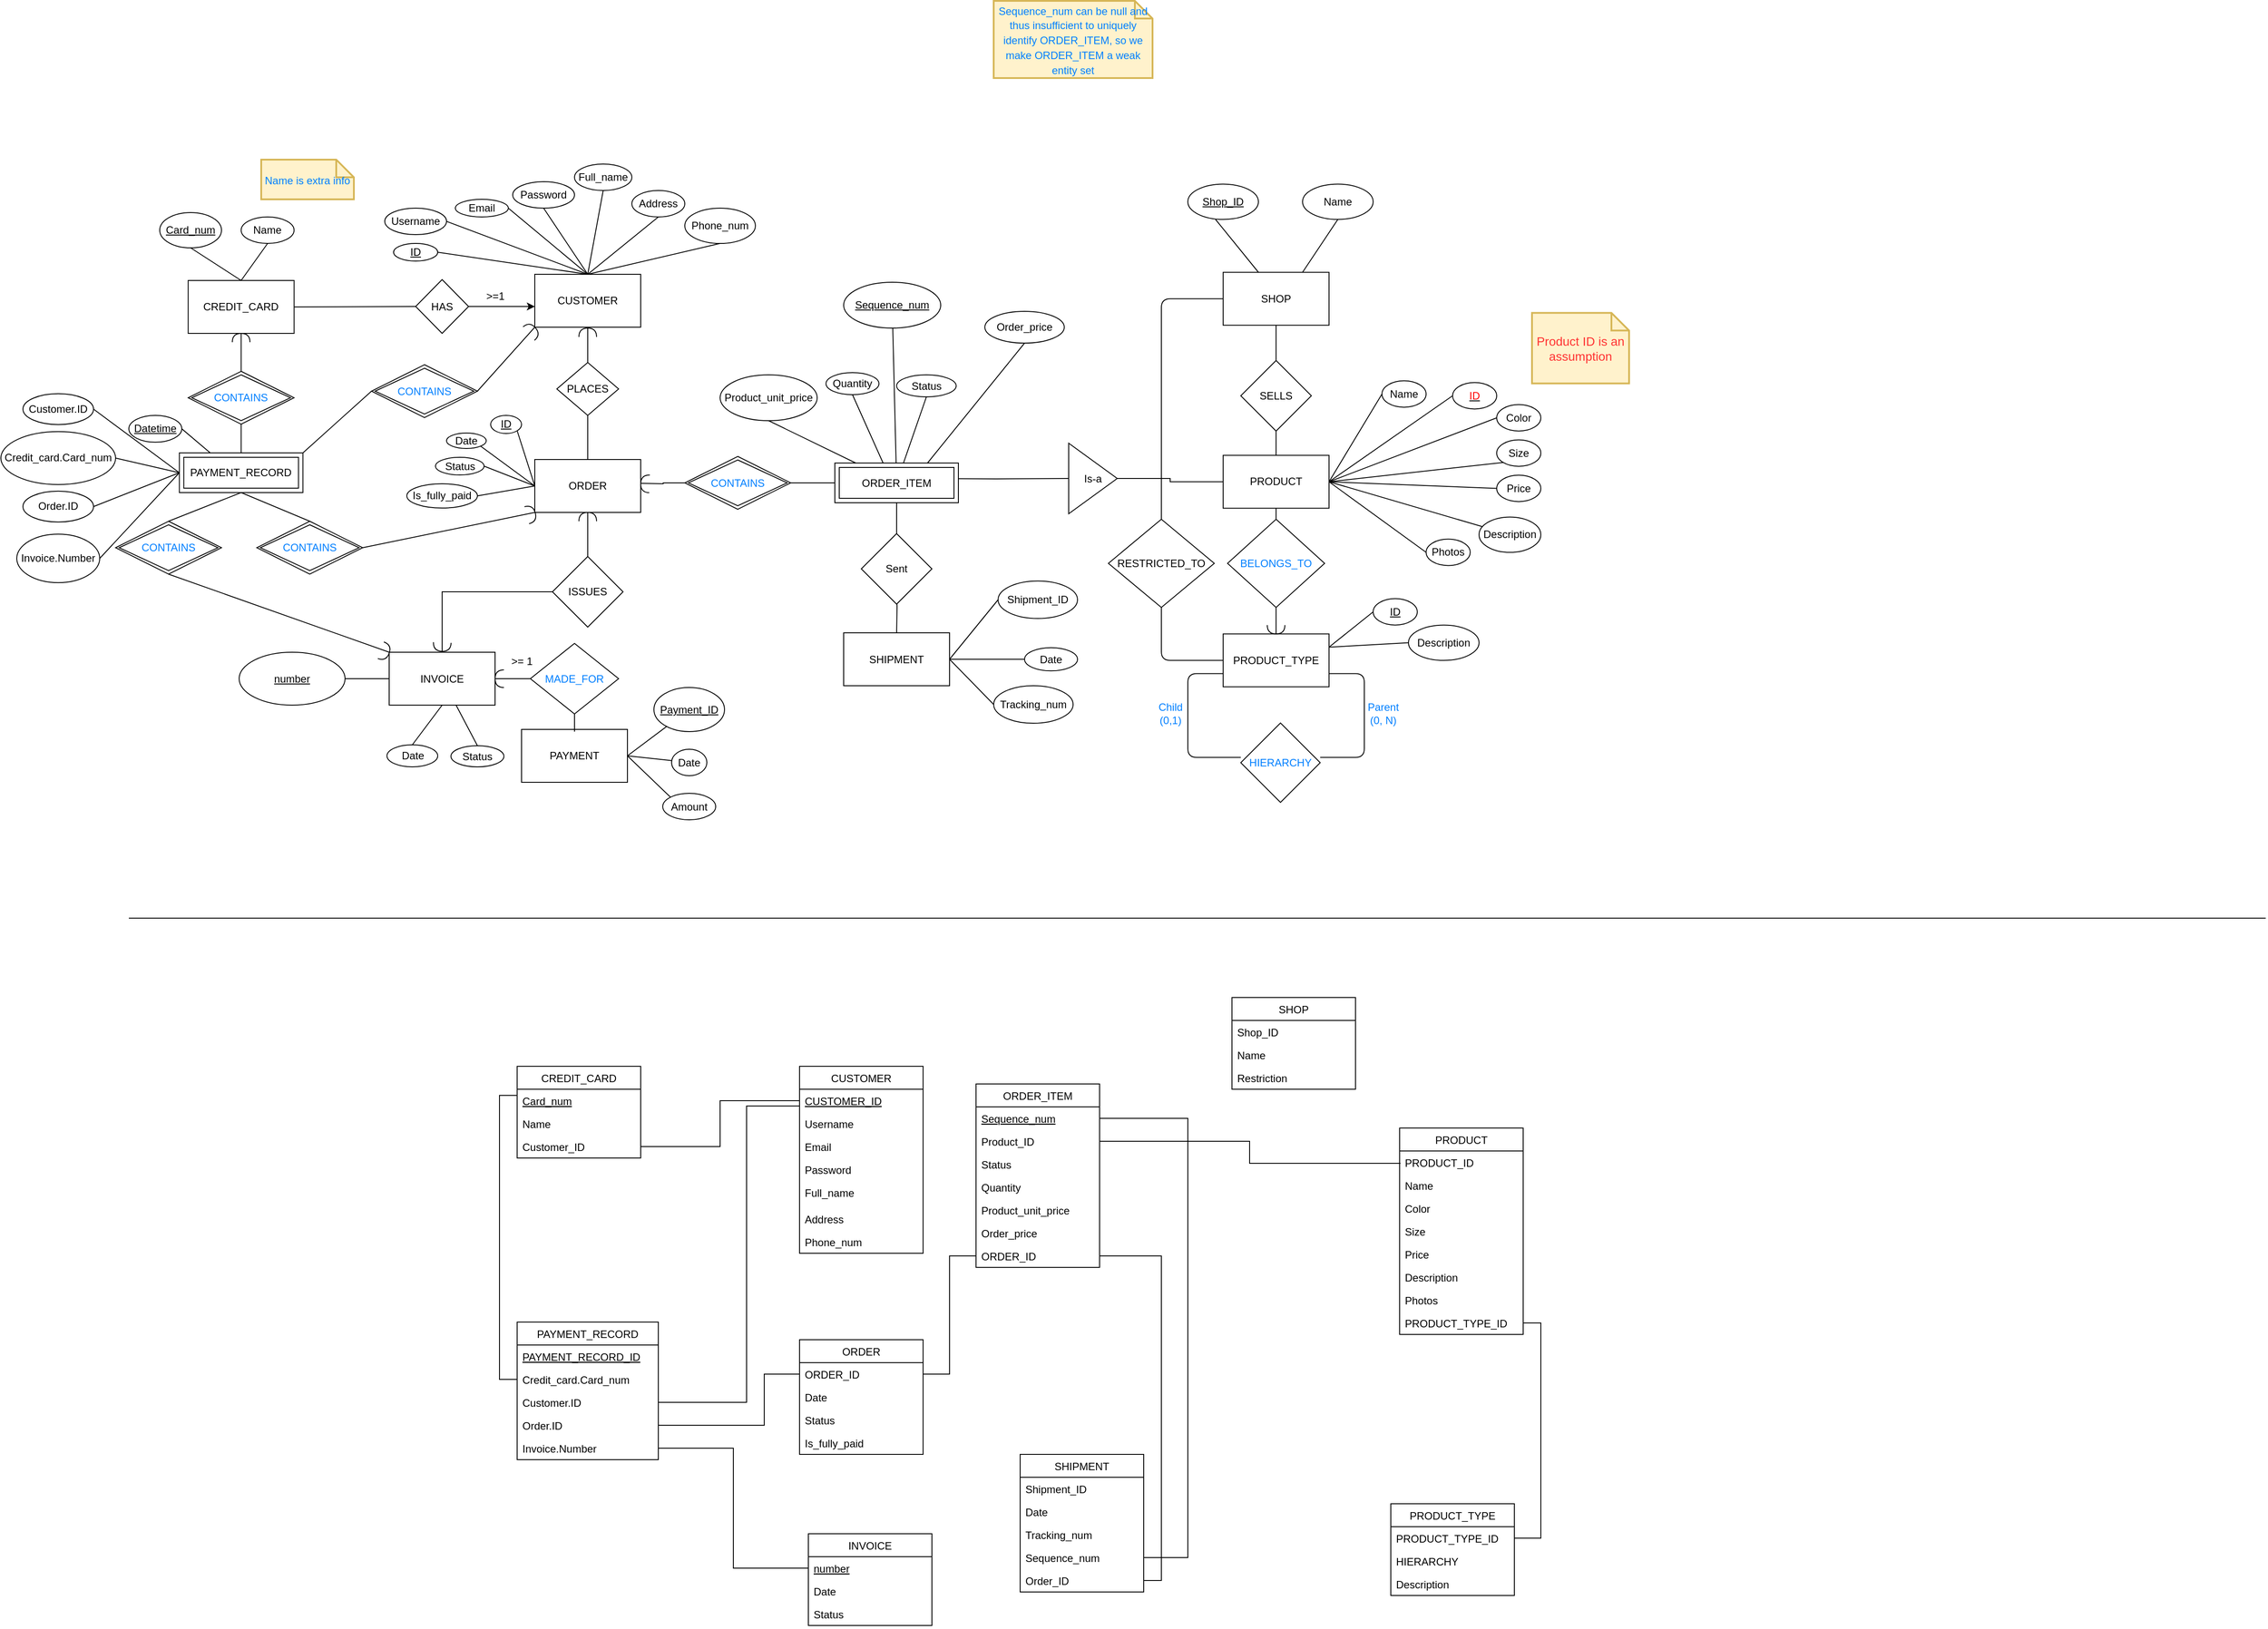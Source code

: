 <mxfile version="14.0.4" type="github">
  <diagram name="Page-1" id="e7e014a7-5840-1c2e-5031-d8a46d1fe8dd">
    <mxGraphModel dx="3257" dy="1722" grid="1" gridSize="10" guides="1" tooltips="1" connect="1" arrows="1" fold="1" page="1" pageScale="1" pageWidth="1169" pageHeight="826" background="none" math="0" shadow="0">
      <root>
        <mxCell id="0" />
        <mxCell id="1" parent="0" />
        <mxCell id="BIAA3tRsBqz8I-IRi0Bk-136" style="edgeStyle=none;orthogonalLoop=1;jettySize=auto;html=1;exitX=0.5;exitY=0;exitDx=0;exitDy=0;entryX=0.5;entryY=1;entryDx=0;entryDy=0;endArrow=none;" parent="1" source="BIAA3tRsBqz8I-IRi0Bk-1" target="BIAA3tRsBqz8I-IRi0Bk-128" edge="1">
          <mxGeometry relative="1" as="geometry" />
        </mxCell>
        <mxCell id="BIAA3tRsBqz8I-IRi0Bk-182" style="edgeStyle=none;orthogonalLoop=1;jettySize=auto;html=1;exitX=0.5;exitY=0;exitDx=0;exitDy=0;entryX=0.5;entryY=1;entryDx=0;entryDy=0;fontColor=#007FFF;endArrow=none;" parent="1" source="BIAA3tRsBqz8I-IRi0Bk-1" target="BIAA3tRsBqz8I-IRi0Bk-129" edge="1">
          <mxGeometry relative="1" as="geometry" />
        </mxCell>
        <mxCell id="BIAA3tRsBqz8I-IRi0Bk-184" style="edgeStyle=none;orthogonalLoop=1;jettySize=auto;html=1;exitX=0.5;exitY=0;exitDx=0;exitDy=0;entryX=1;entryY=0.5;entryDx=0;entryDy=0;fontColor=#007FFF;endArrow=none;" parent="1" source="BIAA3tRsBqz8I-IRi0Bk-1" target="BIAA3tRsBqz8I-IRi0Bk-27" edge="1">
          <mxGeometry relative="1" as="geometry" />
        </mxCell>
        <mxCell id="BIAA3tRsBqz8I-IRi0Bk-187" style="edgeStyle=none;orthogonalLoop=1;jettySize=auto;html=1;exitX=0.5;exitY=0;exitDx=0;exitDy=0;entryX=1;entryY=0.5;entryDx=0;entryDy=0;fontColor=#007FFF;endArrow=none;" parent="1" source="BIAA3tRsBqz8I-IRi0Bk-1" target="BIAA3tRsBqz8I-IRi0Bk-26" edge="1">
          <mxGeometry relative="1" as="geometry" />
        </mxCell>
        <mxCell id="BIAA3tRsBqz8I-IRi0Bk-188" style="edgeStyle=none;orthogonalLoop=1;jettySize=auto;html=1;exitX=0.5;exitY=0;exitDx=0;exitDy=0;entryX=0.5;entryY=1;entryDx=0;entryDy=0;fontColor=#007FFF;endArrow=none;" parent="1" source="BIAA3tRsBqz8I-IRi0Bk-1" target="BIAA3tRsBqz8I-IRi0Bk-130" edge="1">
          <mxGeometry relative="1" as="geometry" />
        </mxCell>
        <mxCell id="BIAA3tRsBqz8I-IRi0Bk-189" style="edgeStyle=none;orthogonalLoop=1;jettySize=auto;html=1;exitX=0.5;exitY=0;exitDx=0;exitDy=0;entryX=1;entryY=0.5;entryDx=0;entryDy=0;fontColor=#007FFF;endArrow=none;" parent="1" source="BIAA3tRsBqz8I-IRi0Bk-1" target="BIAA3tRsBqz8I-IRi0Bk-6" edge="1">
          <mxGeometry relative="1" as="geometry" />
        </mxCell>
        <mxCell id="BIAA3tRsBqz8I-IRi0Bk-190" style="edgeStyle=none;orthogonalLoop=1;jettySize=auto;html=1;exitX=0.5;exitY=0;exitDx=0;exitDy=0;entryX=0.5;entryY=1;entryDx=0;entryDy=0;fontColor=#007FFF;endArrow=none;" parent="1" source="BIAA3tRsBqz8I-IRi0Bk-1" target="BIAA3tRsBqz8I-IRi0Bk-127" edge="1">
          <mxGeometry relative="1" as="geometry" />
        </mxCell>
        <mxCell id="BIAA3tRsBqz8I-IRi0Bk-1" value="CUSTOMER" style="rounded=0;whiteSpace=wrap;html=1;" parent="1" vertex="1">
          <mxGeometry x="-50" y="260" width="120" height="60" as="geometry" />
        </mxCell>
        <mxCell id="BIAA3tRsBqz8I-IRi0Bk-2" style="edgeStyle=orthogonalEdgeStyle;rounded=0;orthogonalLoop=1;jettySize=auto;html=1;exitX=1;exitY=0.5;exitDx=0;exitDy=0;" parent="1" source="BIAA3tRsBqz8I-IRi0Bk-3" target="BIAA3tRsBqz8I-IRi0Bk-1" edge="1">
          <mxGeometry relative="1" as="geometry">
            <Array as="points">
              <mxPoint x="-80" y="296" />
              <mxPoint x="-80" y="296" />
            </Array>
          </mxGeometry>
        </mxCell>
        <mxCell id="BIAA3tRsBqz8I-IRi0Bk-219" style="edgeStyle=none;orthogonalLoop=1;jettySize=auto;html=1;exitX=0;exitY=0.5;exitDx=0;exitDy=0;entryX=1;entryY=0.5;entryDx=0;entryDy=0;fontColor=#007FFF;endArrow=none;" parent="1" source="BIAA3tRsBqz8I-IRi0Bk-3" target="BIAA3tRsBqz8I-IRi0Bk-5" edge="1">
          <mxGeometry relative="1" as="geometry" />
        </mxCell>
        <mxCell id="BIAA3tRsBqz8I-IRi0Bk-3" value="HAS" style="rhombus;whiteSpace=wrap;html=1;" parent="1" vertex="1">
          <mxGeometry x="-185" y="266" width="60" height="61" as="geometry" />
        </mxCell>
        <mxCell id="BIAA3tRsBqz8I-IRi0Bk-220" style="edgeStyle=none;orthogonalLoop=1;jettySize=auto;html=1;exitX=0.5;exitY=0;exitDx=0;exitDy=0;entryX=0.5;entryY=1;entryDx=0;entryDy=0;fontColor=#007FFF;endArrow=none;" parent="1" source="BIAA3tRsBqz8I-IRi0Bk-5" target="BIAA3tRsBqz8I-IRi0Bk-33" edge="1">
          <mxGeometry relative="1" as="geometry" />
        </mxCell>
        <mxCell id="BIAA3tRsBqz8I-IRi0Bk-221" style="edgeStyle=none;orthogonalLoop=1;jettySize=auto;html=1;exitX=0.5;exitY=0;exitDx=0;exitDy=0;entryX=0.5;entryY=1;entryDx=0;entryDy=0;fontColor=#007FFF;endArrow=none;" parent="1" source="BIAA3tRsBqz8I-IRi0Bk-5" target="BIAA3tRsBqz8I-IRi0Bk-31" edge="1">
          <mxGeometry relative="1" as="geometry" />
        </mxCell>
        <mxCell id="BIAA3tRsBqz8I-IRi0Bk-5" value="CREDIT_CARD" style="rounded=0;whiteSpace=wrap;html=1;" parent="1" vertex="1">
          <mxGeometry x="-442.75" y="267" width="120" height="60" as="geometry" />
        </mxCell>
        <mxCell id="BIAA3tRsBqz8I-IRi0Bk-6" value="&lt;u&gt;ID&lt;/u&gt;" style="ellipse;whiteSpace=wrap;html=1;" parent="1" vertex="1">
          <mxGeometry x="-210" y="225" width="50" height="20" as="geometry" />
        </mxCell>
        <mxCell id="BIAA3tRsBqz8I-IRi0Bk-154" style="edgeStyle=none;orthogonalLoop=1;jettySize=auto;html=1;exitX=1;exitY=0.5;exitDx=0;exitDy=0;entryX=0;entryY=0.5;entryDx=0;entryDy=0;endArrow=none;" parent="1" source="BIAA3tRsBqz8I-IRi0Bk-7" target="BIAA3tRsBqz8I-IRi0Bk-153" edge="1">
          <mxGeometry relative="1" as="geometry" />
        </mxCell>
        <mxCell id="BIAA3tRsBqz8I-IRi0Bk-7" value="PRODUCT" style="rounded=0;whiteSpace=wrap;html=1;" parent="1" vertex="1">
          <mxGeometry x="730" y="465.25" width="120" height="60" as="geometry" />
        </mxCell>
        <mxCell id="BIAA3tRsBqz8I-IRi0Bk-152" style="edgeStyle=none;orthogonalLoop=1;jettySize=auto;html=1;exitX=0.75;exitY=0;exitDx=0;exitDy=0;entryX=0.5;entryY=1;entryDx=0;entryDy=0;endArrow=none;" parent="1" source="BIAA3tRsBqz8I-IRi0Bk-8" target="BIAA3tRsBqz8I-IRi0Bk-151" edge="1">
          <mxGeometry relative="1" as="geometry" />
        </mxCell>
        <mxCell id="BIAA3tRsBqz8I-IRi0Bk-8" value="SHOP" style="rounded=0;whiteSpace=wrap;html=1;" parent="1" vertex="1">
          <mxGeometry x="730" y="257.75" width="120" height="60" as="geometry" />
        </mxCell>
        <mxCell id="BIAA3tRsBqz8I-IRi0Bk-9" value="SELLS" style="rhombus;whiteSpace=wrap;html=1;" parent="1" vertex="1">
          <mxGeometry x="750" y="357.75" width="80" height="80" as="geometry" />
        </mxCell>
        <mxCell id="BIAA3tRsBqz8I-IRi0Bk-10" value="" style="endArrow=none;html=1;entryX=0.5;entryY=1;entryDx=0;entryDy=0;exitX=0.5;exitY=0;exitDx=0;exitDy=0;" parent="1" source="BIAA3tRsBqz8I-IRi0Bk-9" target="BIAA3tRsBqz8I-IRi0Bk-8" edge="1">
          <mxGeometry width="50" height="50" relative="1" as="geometry">
            <mxPoint x="770" y="347.75" as="sourcePoint" />
            <mxPoint x="820" y="297.75" as="targetPoint" />
          </mxGeometry>
        </mxCell>
        <mxCell id="BIAA3tRsBqz8I-IRi0Bk-11" value="" style="endArrow=none;html=1;entryX=0.5;entryY=1;entryDx=0;entryDy=0;exitX=0.5;exitY=0;exitDx=0;exitDy=0;" parent="1" source="BIAA3tRsBqz8I-IRi0Bk-7" target="BIAA3tRsBqz8I-IRi0Bk-9" edge="1">
          <mxGeometry width="50" height="50" relative="1" as="geometry">
            <mxPoint x="780" y="467.75" as="sourcePoint" />
            <mxPoint x="830" y="417.75" as="targetPoint" />
          </mxGeometry>
        </mxCell>
        <mxCell id="BIAA3tRsBqz8I-IRi0Bk-12" value="&lt;font color=&quot;#007fff&quot;&gt;BELONGS_TO&lt;/font&gt;" style="rhombus;whiteSpace=wrap;html=1;" parent="1" vertex="1">
          <mxGeometry x="735" y="537.75" width="110" height="100" as="geometry" />
        </mxCell>
        <mxCell id="BIAA3tRsBqz8I-IRi0Bk-13" value="PRODUCT_TYPE" style="rounded=0;whiteSpace=wrap;html=1;" parent="1" vertex="1">
          <mxGeometry x="730" y="667.75" width="120" height="60" as="geometry" />
        </mxCell>
        <mxCell id="BIAA3tRsBqz8I-IRi0Bk-15" value="" style="endArrow=none;html=1;exitX=0.5;exitY=0;exitDx=0;exitDy=0;entryX=0.5;entryY=1;entryDx=0;entryDy=0;" parent="1" source="BIAA3tRsBqz8I-IRi0Bk-12" target="BIAA3tRsBqz8I-IRi0Bk-7" edge="1">
          <mxGeometry width="50" height="50" relative="1" as="geometry">
            <mxPoint x="800" y="687.75" as="sourcePoint" />
            <mxPoint x="800" y="647.75" as="targetPoint" />
          </mxGeometry>
        </mxCell>
        <mxCell id="BIAA3tRsBqz8I-IRi0Bk-18" value="&lt;font color=&quot;#007fff&quot;&gt;HIERARCHY&lt;/font&gt;" style="rhombus;whiteSpace=wrap;html=1;" parent="1" vertex="1">
          <mxGeometry x="750" y="768.75" width="90" height="90" as="geometry" />
        </mxCell>
        <mxCell id="BIAA3tRsBqz8I-IRi0Bk-19" value="" style="endArrow=none;html=1;exitX=0;exitY=0.75;exitDx=0;exitDy=0;entryX=0;entryY=0.5;entryDx=0;entryDy=0;" parent="1" source="BIAA3tRsBqz8I-IRi0Bk-13" edge="1">
          <mxGeometry width="50" height="50" relative="1" as="geometry">
            <mxPoint x="659.289" y="747.75" as="sourcePoint" />
            <mxPoint x="750" y="807.75" as="targetPoint" />
            <Array as="points">
              <mxPoint x="690" y="712.75" />
              <mxPoint x="690" y="757.75" />
              <mxPoint x="690" y="807.75" />
            </Array>
          </mxGeometry>
        </mxCell>
        <mxCell id="BIAA3tRsBqz8I-IRi0Bk-20" value="Child&lt;br&gt;(0,1)" style="text;html=1;align=center;verticalAlign=middle;resizable=0;points=[];autosize=1;strokeColor=none;fillColor=none;fontColor=#007FFF;" parent="1" vertex="1">
          <mxGeometry x="650" y="742.75" width="40" height="30" as="geometry" />
        </mxCell>
        <mxCell id="BIAA3tRsBqz8I-IRi0Bk-21" value="Parent&lt;br&gt;(0, N)" style="text;html=1;align=center;verticalAlign=middle;resizable=0;points=[];autosize=1;strokeColor=none;fillColor=none;fontColor=#007FFF;" parent="1" vertex="1">
          <mxGeometry x="886" y="742.75" width="50" height="30" as="geometry" />
        </mxCell>
        <mxCell id="BIAA3tRsBqz8I-IRi0Bk-22" value="RESTRICTED_TO" style="rhombus;whiteSpace=wrap;html=1;" parent="1" vertex="1">
          <mxGeometry x="600" y="537.75" width="120" height="100" as="geometry" />
        </mxCell>
        <mxCell id="BIAA3tRsBqz8I-IRi0Bk-23" value="&amp;gt;=1&lt;br&gt;" style="text;html=1;align=center;verticalAlign=middle;resizable=0;points=[];autosize=1;strokeColor=none;fillColor=none;" parent="1" vertex="1">
          <mxGeometry x="-115" y="275" width="40" height="20" as="geometry" />
        </mxCell>
        <mxCell id="BIAA3tRsBqz8I-IRi0Bk-24" value="" style="endArrow=none;html=1;entryX=0.5;entryY=1;entryDx=0;entryDy=0;exitX=0;exitY=0.5;exitDx=0;exitDy=0;" parent="1" source="BIAA3tRsBqz8I-IRi0Bk-13" target="BIAA3tRsBqz8I-IRi0Bk-22" edge="1">
          <mxGeometry width="50" height="50" relative="1" as="geometry">
            <mxPoint x="530" y="627.75" as="sourcePoint" />
            <mxPoint x="580" y="577.75" as="targetPoint" />
            <Array as="points">
              <mxPoint x="660" y="697.75" />
            </Array>
          </mxGeometry>
        </mxCell>
        <mxCell id="BIAA3tRsBqz8I-IRi0Bk-25" value="" style="endArrow=none;html=1;entryX=0;entryY=0.5;entryDx=0;entryDy=0;exitX=0.5;exitY=0;exitDx=0;exitDy=0;edgeStyle=orthogonalEdgeStyle;" parent="1" source="BIAA3tRsBqz8I-IRi0Bk-22" target="BIAA3tRsBqz8I-IRi0Bk-8" edge="1">
          <mxGeometry width="50" height="50" relative="1" as="geometry">
            <mxPoint x="630" y="477.75" as="sourcePoint" />
            <mxPoint x="680" y="427.75" as="targetPoint" />
          </mxGeometry>
        </mxCell>
        <mxCell id="BIAA3tRsBqz8I-IRi0Bk-26" value="Username" style="ellipse;whiteSpace=wrap;html=1;" parent="1" vertex="1">
          <mxGeometry x="-220" y="185" width="70" height="30" as="geometry" />
        </mxCell>
        <mxCell id="BIAA3tRsBqz8I-IRi0Bk-27" value="Email" style="ellipse;whiteSpace=wrap;html=1;" parent="1" vertex="1">
          <mxGeometry x="-140" y="175" width="60" height="20" as="geometry" />
        </mxCell>
        <mxCell id="BIAA3tRsBqz8I-IRi0Bk-31" value="&lt;u&gt;Card_num&lt;/u&gt;" style="ellipse;whiteSpace=wrap;html=1;" parent="1" vertex="1">
          <mxGeometry x="-475" y="190" width="70" height="40" as="geometry" />
        </mxCell>
        <mxCell id="BIAA3tRsBqz8I-IRi0Bk-33" value="Name" style="ellipse;whiteSpace=wrap;html=1;" parent="1" vertex="1">
          <mxGeometry x="-382.75" y="195" width="60" height="30" as="geometry" />
        </mxCell>
        <mxCell id="BIAA3tRsBqz8I-IRi0Bk-37" value="&lt;u&gt;Shop_ID&lt;/u&gt;" style="ellipse;whiteSpace=wrap;html=1;rounded=0;" parent="1" vertex="1">
          <mxGeometry x="690" y="157.75" width="80" height="40" as="geometry" />
        </mxCell>
        <mxCell id="BIAA3tRsBqz8I-IRi0Bk-38" value="" style="endArrow=none;html=1;entryX=0.392;entryY=1;entryDx=0;entryDy=0;entryPerimeter=0;" parent="1" target="BIAA3tRsBqz8I-IRi0Bk-37" edge="1">
          <mxGeometry width="50" height="50" relative="1" as="geometry">
            <mxPoint x="770" y="257.75" as="sourcePoint" />
            <mxPoint x="810" y="207.75" as="targetPoint" />
          </mxGeometry>
        </mxCell>
        <mxCell id="BIAA3tRsBqz8I-IRi0Bk-39" value="Name" style="ellipse;whiteSpace=wrap;html=1;" parent="1" vertex="1">
          <mxGeometry x="910" y="380.75" width="50" height="30" as="geometry" />
        </mxCell>
        <mxCell id="BIAA3tRsBqz8I-IRi0Bk-40" value="Color" style="ellipse;whiteSpace=wrap;html=1;" parent="1" vertex="1">
          <mxGeometry x="1040" y="407.75" width="50" height="30" as="geometry" />
        </mxCell>
        <mxCell id="BIAA3tRsBqz8I-IRi0Bk-41" value="Description" style="ellipse;whiteSpace=wrap;html=1;" parent="1" vertex="1">
          <mxGeometry x="1020" y="535.25" width="70" height="40" as="geometry" />
        </mxCell>
        <mxCell id="BIAA3tRsBqz8I-IRi0Bk-42" value="Size" style="ellipse;whiteSpace=wrap;html=1;" parent="1" vertex="1">
          <mxGeometry x="1040" y="447.75" width="50" height="30" as="geometry" />
        </mxCell>
        <mxCell id="BIAA3tRsBqz8I-IRi0Bk-43" value="&lt;u&gt;&lt;font color=&quot;#ff0000&quot;&gt;ID&lt;/font&gt;&lt;/u&gt;" style="ellipse;whiteSpace=wrap;html=1;" parent="1" vertex="1">
          <mxGeometry x="990" y="382.75" width="50" height="30" as="geometry" />
        </mxCell>
        <mxCell id="BIAA3tRsBqz8I-IRi0Bk-44" value="&lt;font color=&quot;#ff3333&quot;&gt;Product ID is an assumption&lt;/font&gt;" style="shape=note;strokeWidth=2;fontSize=14;size=20;whiteSpace=wrap;html=1;fillColor=#fff2cc;strokeColor=#d6b656;fontColor=#666600;" parent="1" vertex="1">
          <mxGeometry x="1080" y="303.75" width="110.0" height="80" as="geometry" />
        </mxCell>
        <mxCell id="BIAA3tRsBqz8I-IRi0Bk-45" value="" style="endArrow=none;html=1;entryX=0;entryY=0.5;entryDx=0;entryDy=0;exitX=1;exitY=0.5;exitDx=0;exitDy=0;" parent="1" source="BIAA3tRsBqz8I-IRi0Bk-7" target="BIAA3tRsBqz8I-IRi0Bk-39" edge="1">
          <mxGeometry width="50" height="50" relative="1" as="geometry">
            <mxPoint x="810" y="487.75" as="sourcePoint" />
            <mxPoint x="860" y="437.75" as="targetPoint" />
          </mxGeometry>
        </mxCell>
        <mxCell id="BIAA3tRsBqz8I-IRi0Bk-46" value="" style="endArrow=none;html=1;exitX=1;exitY=0.5;exitDx=0;exitDy=0;entryX=0;entryY=0.5;entryDx=0;entryDy=0;" parent="1" source="BIAA3tRsBqz8I-IRi0Bk-7" target="BIAA3tRsBqz8I-IRi0Bk-43" edge="1">
          <mxGeometry width="50" height="50" relative="1" as="geometry">
            <mxPoint x="910" y="507.75" as="sourcePoint" />
            <mxPoint x="960" y="457.75" as="targetPoint" />
          </mxGeometry>
        </mxCell>
        <mxCell id="BIAA3tRsBqz8I-IRi0Bk-47" value="" style="endArrow=none;html=1;entryX=0;entryY=0.5;entryDx=0;entryDy=0;exitX=1;exitY=0.5;exitDx=0;exitDy=0;" parent="1" source="BIAA3tRsBqz8I-IRi0Bk-7" target="BIAA3tRsBqz8I-IRi0Bk-40" edge="1">
          <mxGeometry width="50" height="50" relative="1" as="geometry">
            <mxPoint x="850" y="497.75" as="sourcePoint" />
            <mxPoint x="1000" y="407.75" as="targetPoint" />
          </mxGeometry>
        </mxCell>
        <mxCell id="BIAA3tRsBqz8I-IRi0Bk-48" value="" style="endArrow=none;html=1;entryX=0;entryY=1;entryDx=0;entryDy=0;exitX=1;exitY=0.5;exitDx=0;exitDy=0;" parent="1" source="BIAA3tRsBqz8I-IRi0Bk-7" target="BIAA3tRsBqz8I-IRi0Bk-42" edge="1">
          <mxGeometry width="50" height="50" relative="1" as="geometry">
            <mxPoint x="860" y="507.75" as="sourcePoint" />
            <mxPoint x="960" y="472.75" as="targetPoint" />
          </mxGeometry>
        </mxCell>
        <mxCell id="BIAA3tRsBqz8I-IRi0Bk-49" value="" style="endArrow=none;html=1;exitX=1;exitY=0.5;exitDx=0;exitDy=0;" parent="1" source="BIAA3tRsBqz8I-IRi0Bk-7" target="BIAA3tRsBqz8I-IRi0Bk-41" edge="1">
          <mxGeometry width="50" height="50" relative="1" as="geometry">
            <mxPoint x="860" y="497.75" as="sourcePoint" />
            <mxPoint x="1027.322" y="473.357" as="targetPoint" />
          </mxGeometry>
        </mxCell>
        <mxCell id="BIAA3tRsBqz8I-IRi0Bk-50" value="&lt;u&gt;ID&lt;/u&gt;" style="ellipse;whiteSpace=wrap;html=1;" parent="1" vertex="1">
          <mxGeometry x="900" y="627.75" width="50" height="30" as="geometry" />
        </mxCell>
        <mxCell id="BIAA3tRsBqz8I-IRi0Bk-51" value="" style="endArrow=none;html=1;entryX=0;entryY=0.5;entryDx=0;entryDy=0;exitX=1;exitY=0.25;exitDx=0;exitDy=0;" parent="1" source="BIAA3tRsBqz8I-IRi0Bk-13" target="BIAA3tRsBqz8I-IRi0Bk-50" edge="1">
          <mxGeometry width="50" height="50" relative="1" as="geometry">
            <mxPoint x="870" y="667.75" as="sourcePoint" />
            <mxPoint x="920" y="592.75" as="targetPoint" />
          </mxGeometry>
        </mxCell>
        <mxCell id="BIAA3tRsBqz8I-IRi0Bk-52" value="Description" style="ellipse;whiteSpace=wrap;html=1;" parent="1" vertex="1">
          <mxGeometry x="940" y="657.75" width="80" height="40" as="geometry" />
        </mxCell>
        <mxCell id="BIAA3tRsBqz8I-IRi0Bk-53" value="" style="endArrow=none;html=1;entryX=0;entryY=0.5;entryDx=0;entryDy=0;exitX=1;exitY=0.25;exitDx=0;exitDy=0;" parent="1" source="BIAA3tRsBqz8I-IRi0Bk-13" target="BIAA3tRsBqz8I-IRi0Bk-52" edge="1">
          <mxGeometry width="50" height="50" relative="1" as="geometry">
            <mxPoint x="860" y="692.75" as="sourcePoint" />
            <mxPoint x="910" y="652.75" as="targetPoint" />
          </mxGeometry>
        </mxCell>
        <mxCell id="BIAA3tRsBqz8I-IRi0Bk-54" value="Photos" style="ellipse;whiteSpace=wrap;html=1;" parent="1" vertex="1">
          <mxGeometry x="960" y="560.25" width="50" height="30" as="geometry" />
        </mxCell>
        <mxCell id="BIAA3tRsBqz8I-IRi0Bk-55" value="" style="endArrow=none;html=1;exitX=1;exitY=0.5;exitDx=0;exitDy=0;entryX=0;entryY=0.5;entryDx=0;entryDy=0;" parent="1" source="BIAA3tRsBqz8I-IRi0Bk-7" target="BIAA3tRsBqz8I-IRi0Bk-54" edge="1">
          <mxGeometry width="50" height="50" relative="1" as="geometry">
            <mxPoint x="860" y="507.75" as="sourcePoint" />
            <mxPoint x="1010" y="507.75" as="targetPoint" />
          </mxGeometry>
        </mxCell>
        <mxCell id="BIAA3tRsBqz8I-IRi0Bk-165" style="edgeStyle=none;orthogonalLoop=1;jettySize=auto;html=1;entryX=1;entryY=1;entryDx=0;entryDy=0;fontColor=#007FFF;endArrow=none;exitX=0;exitY=0.5;exitDx=0;exitDy=0;" parent="1" source="BIAA3tRsBqz8I-IRi0Bk-59" target="BIAA3tRsBqz8I-IRi0Bk-163" edge="1">
          <mxGeometry relative="1" as="geometry" />
        </mxCell>
        <mxCell id="ZvNZ9_FlC1upSQAxGc2a-94" style="edgeStyle=orthogonalEdgeStyle;rounded=0;orthogonalLoop=1;jettySize=auto;html=1;endArrow=none;endFill=0;" edge="1" parent="1" target="ZvNZ9_FlC1upSQAxGc2a-93">
          <mxGeometry relative="1" as="geometry">
            <mxPoint x="70" y="497" as="sourcePoint" />
          </mxGeometry>
        </mxCell>
        <mxCell id="BIAA3tRsBqz8I-IRi0Bk-59" value="ORDER" style="rounded=0;whiteSpace=wrap;html=1;" parent="1" vertex="1">
          <mxGeometry x="-50" y="470" width="120" height="60" as="geometry" />
        </mxCell>
        <mxCell id="BIAA3tRsBqz8I-IRi0Bk-60" value="PLACES" style="rhombus;whiteSpace=wrap;html=1;" parent="1" vertex="1">
          <mxGeometry x="-25" y="360" width="70" height="60" as="geometry" />
        </mxCell>
        <mxCell id="BIAA3tRsBqz8I-IRi0Bk-63" value="" style="endArrow=none;html=1;exitX=0.5;exitY=0;exitDx=0;exitDy=0;entryX=0.5;entryY=1;entryDx=0;entryDy=0;" parent="1" source="BIAA3tRsBqz8I-IRi0Bk-59" target="BIAA3tRsBqz8I-IRi0Bk-60" edge="1">
          <mxGeometry width="50" height="50" relative="1" as="geometry">
            <mxPoint x="-10" y="520" as="sourcePoint" />
            <mxPoint x="40" y="470" as="targetPoint" />
          </mxGeometry>
        </mxCell>
        <mxCell id="BIAA3tRsBqz8I-IRi0Bk-64" value="Status" style="ellipse;whiteSpace=wrap;html=1;" parent="1" vertex="1">
          <mxGeometry x="-162.5" y="467.5" width="55" height="20" as="geometry" />
        </mxCell>
        <mxCell id="BIAA3tRsBqz8I-IRi0Bk-65" value="" style="endArrow=none;html=1;entryX=1;entryY=0.5;entryDx=0;entryDy=0;exitX=0;exitY=0.5;exitDx=0;exitDy=0;" parent="1" source="BIAA3tRsBqz8I-IRi0Bk-59" target="BIAA3tRsBqz8I-IRi0Bk-64" edge="1">
          <mxGeometry width="50" height="50" relative="1" as="geometry">
            <mxPoint x="-140" y="620" as="sourcePoint" />
            <mxPoint x="-90" y="570" as="targetPoint" />
          </mxGeometry>
        </mxCell>
        <mxCell id="BIAA3tRsBqz8I-IRi0Bk-66" value="&lt;font color=&quot;#007fff&quot; style=&quot;font-size: 12px&quot;&gt;Name is extra info&lt;/font&gt;" style="shape=note;strokeWidth=2;fontSize=14;size=20;whiteSpace=wrap;html=1;fillColor=#fff2cc;strokeColor=#d6b656;fontColor=#666600;" parent="1" vertex="1">
          <mxGeometry x="-360" y="130" width="105" height="45" as="geometry" />
        </mxCell>
        <mxCell id="BIAA3tRsBqz8I-IRi0Bk-67" value="&lt;font color=&quot;#007fff&quot; style=&quot;font-size: 12px&quot;&gt;Sequence_num can be null and thus insufficient to uniquely identify ORDER_ITEM, so we make ORDER_ITEM a weak entity set&lt;/font&gt;" style="shape=note;strokeWidth=2;fontSize=14;size=20;whiteSpace=wrap;html=1;fillColor=#fff2cc;strokeColor=#d6b656;fontColor=#666600;" parent="1" vertex="1">
          <mxGeometry x="470" y="-50" width="180" height="87.5" as="geometry" />
        </mxCell>
        <mxCell id="BIAA3tRsBqz8I-IRi0Bk-68" value="&lt;u&gt;Sequence_num&lt;/u&gt;" style="ellipse;whiteSpace=wrap;html=1;" parent="1" vertex="1">
          <mxGeometry x="300" y="269" width="110" height="52" as="geometry" />
        </mxCell>
        <mxCell id="BIAA3tRsBqz8I-IRi0Bk-72" value="" style="edgeStyle=none;rounded=0;orthogonalLoop=1;jettySize=auto;html=1;endArrow=none;endFill=0;" parent="1" source="Fr1E9OPYCrHmNysL7G3M-10" target="BIAA3tRsBqz8I-IRi0Bk-68" edge="1">
          <mxGeometry relative="1" as="geometry">
            <mxPoint x="341.717" y="469" as="sourcePoint" />
          </mxGeometry>
        </mxCell>
        <mxCell id="BIAA3tRsBqz8I-IRi0Bk-74" style="edgeStyle=orthogonalEdgeStyle;rounded=0;orthogonalLoop=1;jettySize=auto;html=1;exitX=1;exitY=0.5;exitDx=0;exitDy=0;endArrow=none;endFill=0;" parent="1" target="BIAA3tRsBqz8I-IRi0Bk-79" edge="1">
          <mxGeometry relative="1" as="geometry">
            <mxPoint x="390" y="491.5" as="sourcePoint" />
          </mxGeometry>
        </mxCell>
        <mxCell id="BIAA3tRsBqz8I-IRi0Bk-172" style="edgeStyle=none;orthogonalLoop=1;jettySize=auto;html=1;entryX=0.5;entryY=1;entryDx=0;entryDy=0;fontColor=#007FFF;endArrow=none;" parent="1" source="Fr1E9OPYCrHmNysL7G3M-10" target="BIAA3tRsBqz8I-IRi0Bk-169" edge="1">
          <mxGeometry relative="1" as="geometry">
            <mxPoint x="353.074" y="469" as="sourcePoint" />
          </mxGeometry>
        </mxCell>
        <mxCell id="BIAA3tRsBqz8I-IRi0Bk-173" style="edgeStyle=none;orthogonalLoop=1;jettySize=auto;html=1;exitX=0.75;exitY=0;exitDx=0;exitDy=0;entryX=0.5;entryY=1;entryDx=0;entryDy=0;fontColor=#007FFF;endArrow=none;" parent="1" source="Fr1E9OPYCrHmNysL7G3M-10" target="BIAA3tRsBqz8I-IRi0Bk-77" edge="1">
          <mxGeometry relative="1" as="geometry">
            <mxPoint x="365" y="469" as="sourcePoint" />
          </mxGeometry>
        </mxCell>
        <mxCell id="BIAA3tRsBqz8I-IRi0Bk-174" style="edgeStyle=none;orthogonalLoop=1;jettySize=auto;html=1;entryX=0.5;entryY=1;entryDx=0;entryDy=0;fontColor=#007FFF;endArrow=none;" parent="1" source="Fr1E9OPYCrHmNysL7G3M-10" target="BIAA3tRsBqz8I-IRi0Bk-167" edge="1">
          <mxGeometry relative="1" as="geometry">
            <mxPoint x="315" y="469" as="sourcePoint" />
          </mxGeometry>
        </mxCell>
        <mxCell id="BIAA3tRsBqz8I-IRi0Bk-191" style="edgeStyle=none;orthogonalLoop=1;jettySize=auto;html=1;entryX=0.5;entryY=1;entryDx=0;entryDy=0;fontColor=#007FFF;endArrow=none;exitX=0.391;exitY=0.003;exitDx=0;exitDy=0;exitPerimeter=0;" parent="1" source="Fr1E9OPYCrHmNysL7G3M-10" target="BIAA3tRsBqz8I-IRi0Bk-168" edge="1">
          <mxGeometry relative="1" as="geometry">
            <mxPoint x="332.895" y="469" as="sourcePoint" />
          </mxGeometry>
        </mxCell>
        <mxCell id="BIAA3tRsBqz8I-IRi0Bk-77" value="Order_price" style="ellipse;whiteSpace=wrap;html=1;fillColor=#FFFFFF;" parent="1" vertex="1">
          <mxGeometry x="460" y="302" width="90" height="36" as="geometry" />
        </mxCell>
        <mxCell id="BIAA3tRsBqz8I-IRi0Bk-78" style="edgeStyle=orthogonalEdgeStyle;rounded=0;orthogonalLoop=1;jettySize=auto;html=1;entryX=0;entryY=0.5;entryDx=0;entryDy=0;endArrow=none;endFill=0;exitX=1;exitY=0.5;exitDx=0;exitDy=0;" parent="1" source="BIAA3tRsBqz8I-IRi0Bk-79" target="BIAA3tRsBqz8I-IRi0Bk-7" edge="1">
          <mxGeometry relative="1" as="geometry">
            <mxPoint x="600" y="495" as="sourcePoint" />
          </mxGeometry>
        </mxCell>
        <mxCell id="BIAA3tRsBqz8I-IRi0Bk-79" value="Is-a" style="triangle;whiteSpace=wrap;html=1;strokeColor=#000000;fillColor=#FFFFFF;" parent="1" vertex="1">
          <mxGeometry x="555" y="451.5" width="55" height="80" as="geometry" />
        </mxCell>
        <mxCell id="BIAA3tRsBqz8I-IRi0Bk-81" value="ISSUES" style="rhombus;whiteSpace=wrap;html=1;rounded=0;" parent="1" vertex="1">
          <mxGeometry x="-30" y="580" width="80" height="80" as="geometry" />
        </mxCell>
        <mxCell id="BIAA3tRsBqz8I-IRi0Bk-82" value="" style="edgeStyle=orthogonalEdgeStyle;rounded=0;orthogonalLoop=1;jettySize=auto;html=1;endArrow=none;endFill=0;" parent="1" source="BIAA3tRsBqz8I-IRi0Bk-86" target="BIAA3tRsBqz8I-IRi0Bk-89" edge="1">
          <mxGeometry relative="1" as="geometry" />
        </mxCell>
        <mxCell id="BIAA3tRsBqz8I-IRi0Bk-175" style="edgeStyle=none;orthogonalLoop=1;jettySize=auto;html=1;exitX=0.5;exitY=1;exitDx=0;exitDy=0;entryX=0.5;entryY=0;entryDx=0;entryDy=0;fontColor=#007FFF;endArrow=none;" parent="1" source="BIAA3tRsBqz8I-IRi0Bk-86" target="BIAA3tRsBqz8I-IRi0Bk-97" edge="1">
          <mxGeometry relative="1" as="geometry" />
        </mxCell>
        <mxCell id="BIAA3tRsBqz8I-IRi0Bk-176" style="edgeStyle=none;orthogonalLoop=1;jettySize=auto;html=1;entryX=0.5;entryY=0;entryDx=0;entryDy=0;fontColor=#007FFF;endArrow=none;" parent="1" source="BIAA3tRsBqz8I-IRi0Bk-86" target="BIAA3tRsBqz8I-IRi0Bk-96" edge="1">
          <mxGeometry relative="1" as="geometry" />
        </mxCell>
        <mxCell id="BIAA3tRsBqz8I-IRi0Bk-86" value="INVOICE" style="whiteSpace=wrap;html=1;rounded=0;" parent="1" vertex="1">
          <mxGeometry x="-215" y="688.5" width="120" height="60" as="geometry" />
        </mxCell>
        <mxCell id="BIAA3tRsBqz8I-IRi0Bk-89" value="&lt;u&gt;number&lt;/u&gt;" style="ellipse;whiteSpace=wrap;html=1;rounded=0;" parent="1" vertex="1">
          <mxGeometry x="-385" y="688.5" width="120" height="60" as="geometry" />
        </mxCell>
        <mxCell id="BIAA3tRsBqz8I-IRi0Bk-90" value="" style="rounded=0;orthogonalLoop=1;jettySize=auto;html=1;endArrow=none;endFill=0;exitX=1;exitY=0.5;exitDx=0;exitDy=0;" parent="1" source="BIAA3tRsBqz8I-IRi0Bk-95" target="BIAA3tRsBqz8I-IRi0Bk-98" edge="1">
          <mxGeometry relative="1" as="geometry" />
        </mxCell>
        <mxCell id="BIAA3tRsBqz8I-IRi0Bk-92" style="rounded=0;orthogonalLoop=1;jettySize=auto;html=1;exitX=1;exitY=0.5;exitDx=0;exitDy=0;entryX=0;entryY=0;entryDx=0;entryDy=0;endArrow=none;endFill=0;" parent="1" source="BIAA3tRsBqz8I-IRi0Bk-95" target="BIAA3tRsBqz8I-IRi0Bk-116" edge="1">
          <mxGeometry relative="1" as="geometry" />
        </mxCell>
        <mxCell id="BIAA3tRsBqz8I-IRi0Bk-94" value="" style="edgeStyle=none;rounded=0;orthogonalLoop=1;jettySize=auto;html=1;endArrow=none;endFill=0;exitX=1;exitY=0.5;exitDx=0;exitDy=0;" parent="1" source="BIAA3tRsBqz8I-IRi0Bk-95" target="BIAA3tRsBqz8I-IRi0Bk-118" edge="1">
          <mxGeometry relative="1" as="geometry" />
        </mxCell>
        <mxCell id="BIAA3tRsBqz8I-IRi0Bk-95" value="PAYMENT" style="rounded=0;whiteSpace=wrap;html=1;strokeColor=#000000;fillColor=#FFFFFF;" parent="1" vertex="1">
          <mxGeometry x="-65" y="776" width="120" height="60" as="geometry" />
        </mxCell>
        <mxCell id="BIAA3tRsBqz8I-IRi0Bk-96" value="Status" style="ellipse;whiteSpace=wrap;html=1;rounded=0;" parent="1" vertex="1">
          <mxGeometry x="-145" y="794.5" width="60" height="24" as="geometry" />
        </mxCell>
        <mxCell id="BIAA3tRsBqz8I-IRi0Bk-97" value="Date" style="ellipse;whiteSpace=wrap;html=1;rounded=0;" parent="1" vertex="1">
          <mxGeometry x="-217.5" y="793.5" width="57.5" height="25" as="geometry" />
        </mxCell>
        <mxCell id="BIAA3tRsBqz8I-IRi0Bk-98" value="&lt;u&gt;Payment_ID&lt;/u&gt;" style="ellipse;whiteSpace=wrap;html=1;rounded=0;fillColor=#FFFFFF;" parent="1" vertex="1">
          <mxGeometry x="85" y="728.5" width="80" height="50" as="geometry" />
        </mxCell>
        <mxCell id="BIAA3tRsBqz8I-IRi0Bk-99" value="" style="edgeStyle=orthogonalEdgeStyle;rounded=0;orthogonalLoop=1;jettySize=auto;html=1;endArrow=none;endFill=0;" parent="1" source="BIAA3tRsBqz8I-IRi0Bk-100" target="BIAA3tRsBqz8I-IRi0Bk-95" edge="1">
          <mxGeometry relative="1" as="geometry" />
        </mxCell>
        <mxCell id="BIAA3tRsBqz8I-IRi0Bk-100" value="&lt;font color=&quot;#007fff&quot;&gt;MADE_FOR&lt;/font&gt;" style="rhombus;whiteSpace=wrap;html=1;rounded=0;" parent="1" vertex="1">
          <mxGeometry x="-55" y="678.5" width="100" height="80" as="geometry" />
        </mxCell>
        <mxCell id="BIAA3tRsBqz8I-IRi0Bk-102" value="&amp;gt;= 1" style="text;html=1;align=center;verticalAlign=middle;resizable=0;points=[];autosize=1;strokeColor=none;fillColor=none;" parent="1" vertex="1">
          <mxGeometry x="-85" y="688.5" width="40" height="20" as="geometry" />
        </mxCell>
        <mxCell id="BIAA3tRsBqz8I-IRi0Bk-198" style="edgeStyle=none;orthogonalLoop=1;jettySize=auto;html=1;exitX=1;exitY=0.5;exitDx=0;exitDy=0;entryX=0;entryY=0.5;entryDx=0;entryDy=0;fontColor=#007FFF;endArrow=none;" parent="1" source="BIAA3tRsBqz8I-IRi0Bk-104" target="BIAA3tRsBqz8I-IRi0Bk-105" edge="1">
          <mxGeometry relative="1" as="geometry" />
        </mxCell>
        <mxCell id="BIAA3tRsBqz8I-IRi0Bk-204" style="edgeStyle=none;orthogonalLoop=1;jettySize=auto;html=1;exitX=1;exitY=0.5;exitDx=0;exitDy=0;entryX=0;entryY=0.5;entryDx=0;entryDy=0;fontColor=#007FFF;endArrow=none;" parent="1" source="BIAA3tRsBqz8I-IRi0Bk-104" target="BIAA3tRsBqz8I-IRi0Bk-200" edge="1">
          <mxGeometry relative="1" as="geometry">
            <mxPoint x="510" y="698.375" as="targetPoint" />
          </mxGeometry>
        </mxCell>
        <mxCell id="BIAA3tRsBqz8I-IRi0Bk-205" style="edgeStyle=none;orthogonalLoop=1;jettySize=auto;html=1;exitX=1;exitY=0.5;exitDx=0;exitDy=0;entryX=0;entryY=0.5;entryDx=0;entryDy=0;fontColor=#007FFF;endArrow=none;" parent="1" source="BIAA3tRsBqz8I-IRi0Bk-104" target="BIAA3tRsBqz8I-IRi0Bk-202" edge="1">
          <mxGeometry relative="1" as="geometry" />
        </mxCell>
        <mxCell id="BIAA3tRsBqz8I-IRi0Bk-104" value="SHIPMENT" style="rounded=0;whiteSpace=wrap;html=1;strokeColor=#000000;fillColor=#FFFFFF;" parent="1" vertex="1">
          <mxGeometry x="300" y="666.5" width="120" height="60" as="geometry" />
        </mxCell>
        <mxCell id="BIAA3tRsBqz8I-IRi0Bk-105" value="Shipment_ID" style="ellipse;whiteSpace=wrap;html=1;rounded=0;fillColor=#FFFFFF;" parent="1" vertex="1">
          <mxGeometry x="475" y="607.75" width="90" height="42.5" as="geometry" />
        </mxCell>
        <mxCell id="BIAA3tRsBqz8I-IRi0Bk-196" style="edgeStyle=none;orthogonalLoop=1;jettySize=auto;html=1;exitX=1;exitY=0.5;exitDx=0;exitDy=0;entryX=0;entryY=0.5;entryDx=0;entryDy=0;fontColor=#007FFF;endArrow=none;" parent="1" source="BIAA3tRsBqz8I-IRi0Bk-106" target="BIAA3tRsBqz8I-IRi0Bk-59" edge="1">
          <mxGeometry relative="1" as="geometry" />
        </mxCell>
        <mxCell id="BIAA3tRsBqz8I-IRi0Bk-106" value="Is_fully_paid" style="ellipse;whiteSpace=wrap;html=1;rounded=0;fillColor=#FFFFFF;" parent="1" vertex="1">
          <mxGeometry x="-195" y="497.5" width="80" height="27.5" as="geometry" />
        </mxCell>
        <mxCell id="BIAA3tRsBqz8I-IRi0Bk-112" style="edgeStyle=orthogonalEdgeStyle;rounded=0;orthogonalLoop=1;jettySize=auto;html=1;exitX=0;exitY=0.5;exitDx=0;exitDy=0;entryX=0;entryY=0.5;entryDx=0;entryDy=0;endArrow=none;endFill=0;" parent="1" source="BIAA3tRsBqz8I-IRi0Bk-98" target="BIAA3tRsBqz8I-IRi0Bk-98" edge="1">
          <mxGeometry relative="1" as="geometry" />
        </mxCell>
        <mxCell id="BIAA3tRsBqz8I-IRi0Bk-116" value="Amount" style="ellipse;whiteSpace=wrap;html=1;strokeColor=#000000;fillColor=#FFFFFF;" parent="1" vertex="1">
          <mxGeometry x="95" y="848.5" width="60" height="30" as="geometry" />
        </mxCell>
        <mxCell id="BIAA3tRsBqz8I-IRi0Bk-118" value="Date" style="ellipse;whiteSpace=wrap;html=1;rounded=0;fillColor=#FFFFFF;" parent="1" vertex="1">
          <mxGeometry x="105" y="798.5" width="40" height="30" as="geometry" />
        </mxCell>
        <mxCell id="BIAA3tRsBqz8I-IRi0Bk-213" style="edgeStyle=none;orthogonalLoop=1;jettySize=auto;html=1;exitX=0;exitY=0.5;exitDx=0;exitDy=0;entryX=1;entryY=0.5;entryDx=0;entryDy=0;fontColor=#007FFF;endArrow=none;" parent="1" source="BIAA3tRsBqz8I-IRi0Bk-120" target="BIAA3tRsBqz8I-IRi0Bk-206" edge="1">
          <mxGeometry relative="1" as="geometry" />
        </mxCell>
        <mxCell id="YEvS3idMorMy7A3DSORb-3" style="edgeStyle=none;orthogonalLoop=1;jettySize=auto;html=1;exitX=0.5;exitY=0;exitDx=0;exitDy=0;entryX=0.5;entryY=1;entryDx=0;entryDy=0;fontColor=#007FFF;endArrow=none;" parent="1" source="BIAA3tRsBqz8I-IRi0Bk-120" target="BIAA3tRsBqz8I-IRi0Bk-228" edge="1">
          <mxGeometry relative="1" as="geometry" />
        </mxCell>
        <mxCell id="YEvS3idMorMy7A3DSORb-5" style="edgeStyle=none;orthogonalLoop=1;jettySize=auto;html=1;exitX=0.5;exitY=1;exitDx=0;exitDy=0;entryX=0.5;entryY=0;entryDx=0;entryDy=0;fontColor=#007FFF;endArrow=none;" parent="1" source="BIAA3tRsBqz8I-IRi0Bk-120" target="YEvS3idMorMy7A3DSORb-4" edge="1">
          <mxGeometry relative="1" as="geometry" />
        </mxCell>
        <mxCell id="YEvS3idMorMy7A3DSORb-6" style="edgeStyle=none;orthogonalLoop=1;jettySize=auto;html=1;exitX=0.5;exitY=1;exitDx=0;exitDy=0;entryX=0.5;entryY=0;entryDx=0;entryDy=0;fontColor=#007FFF;endArrow=none;" parent="1" source="BIAA3tRsBqz8I-IRi0Bk-120" target="BIAA3tRsBqz8I-IRi0Bk-231" edge="1">
          <mxGeometry relative="1" as="geometry" />
        </mxCell>
        <mxCell id="YEvS3idMorMy7A3DSORb-10" style="edgeStyle=none;orthogonalLoop=1;jettySize=auto;html=1;exitX=0;exitY=0.5;exitDx=0;exitDy=0;entryX=1;entryY=0.5;entryDx=0;entryDy=0;fontColor=#007FFF;endArrow=none;" parent="1" source="BIAA3tRsBqz8I-IRi0Bk-120" target="YEvS3idMorMy7A3DSORb-8" edge="1">
          <mxGeometry relative="1" as="geometry" />
        </mxCell>
        <mxCell id="YEvS3idMorMy7A3DSORb-13" style="edgeStyle=none;orthogonalLoop=1;jettySize=auto;html=1;exitX=0.25;exitY=0;exitDx=0;exitDy=0;entryX=1;entryY=0.5;entryDx=0;entryDy=0;fontColor=#007FFF;endArrow=none;" parent="1" source="BIAA3tRsBqz8I-IRi0Bk-120" target="YEvS3idMorMy7A3DSORb-11" edge="1">
          <mxGeometry relative="1" as="geometry" />
        </mxCell>
        <mxCell id="BIAA3tRsBqz8I-IRi0Bk-120" value="PAYMENT_RECORD" style="shape=ext;margin=3;double=1;whiteSpace=wrap;html=1;align=center;strokeColor=#000000;fillColor=#FFFFFF;" parent="1" vertex="1">
          <mxGeometry x="-452.75" y="462.5" width="140" height="45" as="geometry" />
        </mxCell>
        <mxCell id="BIAA3tRsBqz8I-IRi0Bk-127" value="Password" style="ellipse;whiteSpace=wrap;html=1;" parent="1" vertex="1">
          <mxGeometry x="-75" y="155" width="70" height="30" as="geometry" />
        </mxCell>
        <mxCell id="BIAA3tRsBqz8I-IRi0Bk-128" value="Full_name" style="ellipse;whiteSpace=wrap;html=1;" parent="1" vertex="1">
          <mxGeometry x="-5" y="135" width="65" height="30" as="geometry" />
        </mxCell>
        <mxCell id="BIAA3tRsBqz8I-IRi0Bk-129" value="Address" style="ellipse;whiteSpace=wrap;html=1;" parent="1" vertex="1">
          <mxGeometry x="60" y="165" width="60" height="30" as="geometry" />
        </mxCell>
        <mxCell id="BIAA3tRsBqz8I-IRi0Bk-130" value="Phone_num" style="ellipse;whiteSpace=wrap;html=1;" parent="1" vertex="1">
          <mxGeometry x="120" y="185" width="80" height="40" as="geometry" />
        </mxCell>
        <mxCell id="BIAA3tRsBqz8I-IRi0Bk-144" value="" style="group" parent="1" vertex="1" connectable="0">
          <mxGeometry y="530" width="20" height="10" as="geometry" />
        </mxCell>
        <mxCell id="BIAA3tRsBqz8I-IRi0Bk-56" value="" style="edgeStyle=orthogonalEdgeStyle;rounded=0;orthogonalLoop=1;jettySize=auto;html=1;endArrow=none;endFill=0;" parent="BIAA3tRsBqz8I-IRi0Bk-144" source="BIAA3tRsBqz8I-IRi0Bk-59" target="BIAA3tRsBqz8I-IRi0Bk-81" edge="1">
          <mxGeometry relative="1" as="geometry" />
        </mxCell>
        <mxCell id="BIAA3tRsBqz8I-IRi0Bk-87" value="" style="shape=requiredInterface;html=1;verticalLabelPosition=bottom;rotation=-90;" parent="BIAA3tRsBqz8I-IRi0Bk-144" vertex="1">
          <mxGeometry x="5" y="-5" width="10" height="20" as="geometry" />
        </mxCell>
        <mxCell id="BIAA3tRsBqz8I-IRi0Bk-147" value="" style="group" parent="1" vertex="1" connectable="0">
          <mxGeometry y="321" width="20" height="10" as="geometry" />
        </mxCell>
        <mxCell id="BIAA3tRsBqz8I-IRi0Bk-123" value="" style="group" parent="BIAA3tRsBqz8I-IRi0Bk-147" vertex="1" connectable="0">
          <mxGeometry width="20" height="10" as="geometry" />
        </mxCell>
        <mxCell id="BIAA3tRsBqz8I-IRi0Bk-61" value="" style="shape=requiredInterface;html=1;verticalLabelPosition=bottom;rotation=-90;" parent="BIAA3tRsBqz8I-IRi0Bk-123" vertex="1">
          <mxGeometry x="5" y="-5" width="10" height="20" as="geometry" />
        </mxCell>
        <mxCell id="BIAA3tRsBqz8I-IRi0Bk-146" style="edgeStyle=none;orthogonalLoop=1;jettySize=auto;html=1;exitX=1;exitY=0.5;exitDx=0;exitDy=0;exitPerimeter=0;entryX=0.5;entryY=0;entryDx=0;entryDy=0;endArrow=none;" parent="BIAA3tRsBqz8I-IRi0Bk-147" source="BIAA3tRsBqz8I-IRi0Bk-61" target="BIAA3tRsBqz8I-IRi0Bk-60" edge="1">
          <mxGeometry relative="1" as="geometry" />
        </mxCell>
        <mxCell id="BIAA3tRsBqz8I-IRi0Bk-151" value="Name" style="ellipse;whiteSpace=wrap;html=1;rounded=0;" parent="1" vertex="1">
          <mxGeometry x="820" y="157.75" width="80" height="40" as="geometry" />
        </mxCell>
        <mxCell id="BIAA3tRsBqz8I-IRi0Bk-153" value="Price" style="ellipse;whiteSpace=wrap;html=1;" parent="1" vertex="1">
          <mxGeometry x="1040" y="487.75" width="50" height="30" as="geometry" />
        </mxCell>
        <mxCell id="BIAA3tRsBqz8I-IRi0Bk-158" value="" style="group" parent="1" vertex="1" connectable="0">
          <mxGeometry x="780" y="657.75" width="20" height="10" as="geometry" />
        </mxCell>
        <mxCell id="BIAA3tRsBqz8I-IRi0Bk-14" value="" style="endArrow=none;html=1;exitX=0.5;exitY=0;exitDx=0;exitDy=0;entryX=0.5;entryY=1;entryDx=0;entryDy=0;" parent="BIAA3tRsBqz8I-IRi0Bk-158" source="BIAA3tRsBqz8I-IRi0Bk-13" target="BIAA3tRsBqz8I-IRi0Bk-12" edge="1">
          <mxGeometry width="50" height="50" relative="1" as="geometry">
            <mxPoint x="-120" y="20" as="sourcePoint" />
            <mxPoint x="20" y="-20" as="targetPoint" />
          </mxGeometry>
        </mxCell>
        <mxCell id="BIAA3tRsBqz8I-IRi0Bk-16" value="" style="shape=requiredInterface;html=1;verticalLabelPosition=bottom;rotation=90;" parent="BIAA3tRsBqz8I-IRi0Bk-158" vertex="1">
          <mxGeometry x="5" y="-5" width="10" height="20" as="geometry" />
        </mxCell>
        <mxCell id="BIAA3tRsBqz8I-IRi0Bk-161" value="" style="endArrow=none;html=1;exitX=1;exitY=0.75;exitDx=0;exitDy=0;entryX=1;entryY=0.5;entryDx=0;entryDy=0;" parent="1" source="BIAA3tRsBqz8I-IRi0Bk-13" edge="1">
          <mxGeometry width="50" height="50" relative="1" as="geometry">
            <mxPoint x="920" y="712.75" as="sourcePoint" />
            <mxPoint x="840" y="807.75" as="targetPoint" />
            <Array as="points">
              <mxPoint x="890" y="712.75" />
              <mxPoint x="890" y="757.75" />
              <mxPoint x="890" y="807.75" />
            </Array>
          </mxGeometry>
        </mxCell>
        <mxCell id="BIAA3tRsBqz8I-IRi0Bk-164" style="edgeStyle=none;orthogonalLoop=1;jettySize=auto;html=1;exitX=1;exitY=1;exitDx=0;exitDy=0;entryX=0;entryY=0.5;entryDx=0;entryDy=0;fontColor=#007FFF;endArrow=none;" parent="1" source="BIAA3tRsBqz8I-IRi0Bk-162" target="BIAA3tRsBqz8I-IRi0Bk-59" edge="1">
          <mxGeometry relative="1" as="geometry" />
        </mxCell>
        <mxCell id="BIAA3tRsBqz8I-IRi0Bk-162" value="Date" style="ellipse;whiteSpace=wrap;html=1;" parent="1" vertex="1">
          <mxGeometry x="-150" y="440" width="45" height="17.5" as="geometry" />
        </mxCell>
        <mxCell id="BIAA3tRsBqz8I-IRi0Bk-163" value="&lt;u&gt;ID&lt;/u&gt;" style="ellipse;whiteSpace=wrap;html=1;" parent="1" vertex="1">
          <mxGeometry x="-100" y="420" width="35" height="20.5" as="geometry" />
        </mxCell>
        <mxCell id="BIAA3tRsBqz8I-IRi0Bk-167" value="Product_unit_price" style="ellipse;whiteSpace=wrap;html=1;" parent="1" vertex="1">
          <mxGeometry x="160" y="374" width="110" height="52" as="geometry" />
        </mxCell>
        <mxCell id="BIAA3tRsBqz8I-IRi0Bk-168" value="Quantity" style="ellipse;whiteSpace=wrap;html=1;" parent="1" vertex="1">
          <mxGeometry x="280" y="371.5" width="60" height="25" as="geometry" />
        </mxCell>
        <mxCell id="BIAA3tRsBqz8I-IRi0Bk-169" value="Status" style="ellipse;whiteSpace=wrap;html=1;" parent="1" vertex="1">
          <mxGeometry x="360" y="374" width="67.5" height="25" as="geometry" />
        </mxCell>
        <mxCell id="BIAA3tRsBqz8I-IRi0Bk-197" value="" style="group" parent="1" vertex="1" connectable="0">
          <mxGeometry x="-95" y="708.5" width="10" height="20" as="geometry" />
        </mxCell>
        <mxCell id="BIAA3tRsBqz8I-IRi0Bk-85" value="" style="edgeStyle=orthogonalEdgeStyle;rounded=0;orthogonalLoop=1;jettySize=auto;html=1;endArrow=none;endFill=0;" parent="BIAA3tRsBqz8I-IRi0Bk-197" source="BIAA3tRsBqz8I-IRi0Bk-86" target="BIAA3tRsBqz8I-IRi0Bk-100" edge="1">
          <mxGeometry relative="1" as="geometry" />
        </mxCell>
        <mxCell id="BIAA3tRsBqz8I-IRi0Bk-101" value="" style="shape=requiredInterface;html=1;verticalLabelPosition=bottom;rotation=-180;" parent="BIAA3tRsBqz8I-IRi0Bk-197" vertex="1">
          <mxGeometry width="10" height="20" as="geometry" />
        </mxCell>
        <mxCell id="BIAA3tRsBqz8I-IRi0Bk-200" value="Date" style="ellipse;whiteSpace=wrap;html=1;rounded=0;fillColor=#FFFFFF;" parent="1" vertex="1">
          <mxGeometry x="505" y="683.38" width="60" height="26.25" as="geometry" />
        </mxCell>
        <mxCell id="BIAA3tRsBqz8I-IRi0Bk-202" value="Tracking_num" style="ellipse;whiteSpace=wrap;html=1;rounded=0;fillColor=#FFFFFF;" parent="1" vertex="1">
          <mxGeometry x="470" y="726.5" width="90" height="42.5" as="geometry" />
        </mxCell>
        <mxCell id="BIAA3tRsBqz8I-IRi0Bk-206" value="Customer.ID" style="ellipse;whiteSpace=wrap;html=1;strokeColor=#000000;fillColor=#FFFFFF;" parent="1" vertex="1">
          <mxGeometry x="-630" y="395.38" width="80" height="35" as="geometry" />
        </mxCell>
        <mxCell id="BIAA3tRsBqz8I-IRi0Bk-218" style="edgeStyle=none;orthogonalLoop=1;jettySize=auto;html=1;exitX=1;exitY=0.5;exitDx=0;exitDy=0;entryX=0;entryY=0.5;entryDx=0;entryDy=0;fontColor=#007FFF;endArrow=none;" parent="1" source="BIAA3tRsBqz8I-IRi0Bk-207" target="BIAA3tRsBqz8I-IRi0Bk-120" edge="1">
          <mxGeometry relative="1" as="geometry" />
        </mxCell>
        <mxCell id="BIAA3tRsBqz8I-IRi0Bk-207" value="Order.ID" style="ellipse;whiteSpace=wrap;html=1;strokeColor=#000000;fillColor=#FFFFFF;" parent="1" vertex="1">
          <mxGeometry x="-630" y="505.88" width="80" height="35" as="geometry" />
        </mxCell>
        <mxCell id="BIAA3tRsBqz8I-IRi0Bk-216" style="edgeStyle=none;orthogonalLoop=1;jettySize=auto;html=1;exitX=1;exitY=0.5;exitDx=0;exitDy=0;entryX=0;entryY=0.5;entryDx=0;entryDy=0;fontColor=#007FFF;endArrow=none;" parent="1" source="BIAA3tRsBqz8I-IRi0Bk-208" target="BIAA3tRsBqz8I-IRi0Bk-120" edge="1">
          <mxGeometry relative="1" as="geometry" />
        </mxCell>
        <mxCell id="BIAA3tRsBqz8I-IRi0Bk-208" value="Credit_card.Card_num" style="ellipse;whiteSpace=wrap;html=1;strokeColor=#000000;fillColor=#FFFFFF;" parent="1" vertex="1">
          <mxGeometry x="-655" y="438.38" width="130" height="60" as="geometry" />
        </mxCell>
        <mxCell id="BIAA3tRsBqz8I-IRi0Bk-227" style="edgeStyle=none;orthogonalLoop=1;jettySize=auto;html=1;exitX=0;exitY=0.5;exitDx=0;exitDy=0;entryX=1;entryY=0;entryDx=0;entryDy=0;fontColor=#007FFF;endArrow=none;" parent="1" source="BIAA3tRsBqz8I-IRi0Bk-225" target="BIAA3tRsBqz8I-IRi0Bk-120" edge="1">
          <mxGeometry relative="1" as="geometry" />
        </mxCell>
        <mxCell id="BIAA3tRsBqz8I-IRi0Bk-225" value="&lt;font color=&quot;#007fff&quot;&gt;CONTAINS&lt;/font&gt;" style="shape=rhombus;double=1;perimeter=rhombusPerimeter;whiteSpace=wrap;html=1;align=center;strokeColor=#000000;fillColor=#FFFFFF;" parent="1" vertex="1">
          <mxGeometry x="-235" y="362.5" width="120" height="60" as="geometry" />
        </mxCell>
        <mxCell id="BIAA3tRsBqz8I-IRi0Bk-228" value="&lt;font color=&quot;#007fff&quot;&gt;CONTAINS&lt;/font&gt;" style="shape=rhombus;double=1;perimeter=rhombusPerimeter;whiteSpace=wrap;html=1;align=center;strokeColor=#000000;fillColor=#FFFFFF;" parent="1" vertex="1">
          <mxGeometry x="-442.75" y="370" width="120" height="60" as="geometry" />
        </mxCell>
        <mxCell id="BIAA3tRsBqz8I-IRi0Bk-231" value="&lt;font color=&quot;#007fff&quot;&gt;CONTAINS&lt;/font&gt;" style="shape=rhombus;double=1;perimeter=rhombusPerimeter;whiteSpace=wrap;html=1;align=center;strokeColor=#000000;fillColor=#FFFFFF;" parent="1" vertex="1">
          <mxGeometry x="-365" y="540" width="120" height="60" as="geometry" />
        </mxCell>
        <mxCell id="BIAA3tRsBqz8I-IRi0Bk-234" value="" style="group" parent="1" vertex="1" connectable="0">
          <mxGeometry x="-165.168" y="677.154" width="20.337" height="10.692" as="geometry" />
        </mxCell>
        <mxCell id="BIAA3tRsBqz8I-IRi0Bk-80" value="" style="edgeStyle=orthogonalEdgeStyle;rounded=0;orthogonalLoop=1;jettySize=auto;html=1;endArrow=none;endFill=0;" parent="BIAA3tRsBqz8I-IRi0Bk-234" source="BIAA3tRsBqz8I-IRi0Bk-81" target="BIAA3tRsBqz8I-IRi0Bk-86" edge="1">
          <mxGeometry relative="1" as="geometry" />
        </mxCell>
        <mxCell id="BIAA3tRsBqz8I-IRi0Bk-88" value="" style="shape=requiredInterface;html=1;verticalLabelPosition=bottom;rotation=92;" parent="BIAA3tRsBqz8I-IRi0Bk-234" vertex="1">
          <mxGeometry x="5.168" y="-4.654" width="10" height="20" as="geometry" />
        </mxCell>
        <mxCell id="YEvS3idMorMy7A3DSORb-4" value="&lt;font color=&quot;#007fff&quot;&gt;CONTAINS&lt;/font&gt;" style="shape=rhombus;double=1;perimeter=rhombusPerimeter;whiteSpace=wrap;html=1;align=center;strokeColor=#000000;fillColor=#FFFFFF;" parent="1" vertex="1">
          <mxGeometry x="-525" y="540" width="120" height="60" as="geometry" />
        </mxCell>
        <mxCell id="YEvS3idMorMy7A3DSORb-8" value="Invoice.Number" style="ellipse;whiteSpace=wrap;html=1;strokeColor=#000000;fillColor=#FFFFFF;" parent="1" vertex="1">
          <mxGeometry x="-637" y="554.63" width="94" height="55" as="geometry" />
        </mxCell>
        <mxCell id="YEvS3idMorMy7A3DSORb-11" value="&lt;u&gt;Datetime&lt;/u&gt;" style="ellipse;whiteSpace=wrap;html=1;strokeColor=#000000;fillColor=#FFFFFF;" parent="1" vertex="1">
          <mxGeometry x="-510" y="420" width="60" height="30.37" as="geometry" />
        </mxCell>
        <mxCell id="uO7FjOwFomCsVzwb91al-4" value="" style="group" parent="1" vertex="1" connectable="0">
          <mxGeometry x="-392.75" y="327" width="20" height="10" as="geometry" />
        </mxCell>
        <mxCell id="BIAA3tRsBqz8I-IRi0Bk-230" style="edgeStyle=none;orthogonalLoop=1;jettySize=auto;html=1;exitX=0.5;exitY=0;exitDx=0;exitDy=0;entryX=0.5;entryY=1;entryDx=0;entryDy=0;fontColor=#007FFF;endArrow=none;" parent="uO7FjOwFomCsVzwb91al-4" source="BIAA3tRsBqz8I-IRi0Bk-228" target="BIAA3tRsBqz8I-IRi0Bk-5" edge="1">
          <mxGeometry relative="1" as="geometry" />
        </mxCell>
        <mxCell id="uO7FjOwFomCsVzwb91al-1" value="" style="group" parent="uO7FjOwFomCsVzwb91al-4" vertex="1" connectable="0">
          <mxGeometry width="20" height="10" as="geometry" />
        </mxCell>
        <mxCell id="uO7FjOwFomCsVzwb91al-2" value="" style="edgeStyle=orthogonalEdgeStyle;rounded=0;orthogonalLoop=1;jettySize=auto;html=1;endArrow=none;endFill=0;" parent="uO7FjOwFomCsVzwb91al-1" edge="1">
          <mxGeometry relative="1" as="geometry" />
        </mxCell>
        <mxCell id="uO7FjOwFomCsVzwb91al-3" value="" style="shape=requiredInterface;html=1;verticalLabelPosition=bottom;rotation=-90;" parent="uO7FjOwFomCsVzwb91al-1" vertex="1">
          <mxGeometry x="5" y="-5" width="10" height="20" as="geometry" />
        </mxCell>
        <mxCell id="uO7FjOwFomCsVzwb91al-15" value="" style="group" parent="1" vertex="1" connectable="0">
          <mxGeometry x="-63.258" y="313.126" width="20.516" height="21.749" as="geometry" />
        </mxCell>
        <mxCell id="BIAA3tRsBqz8I-IRi0Bk-226" style="edgeStyle=none;orthogonalLoop=1;jettySize=auto;html=1;exitX=1;exitY=0.5;exitDx=0;exitDy=0;entryX=0;entryY=1;entryDx=0;entryDy=0;fontColor=#007FFF;endArrow=none;" parent="uO7FjOwFomCsVzwb91al-15" source="BIAA3tRsBqz8I-IRi0Bk-225" target="BIAA3tRsBqz8I-IRi0Bk-1" edge="1">
          <mxGeometry relative="1" as="geometry" />
        </mxCell>
        <mxCell id="uO7FjOwFomCsVzwb91al-10" value="" style="group;rotation=50;" parent="uO7FjOwFomCsVzwb91al-15" vertex="1" connectable="0">
          <mxGeometry x="0.258" y="5.874" width="20" height="10" as="geometry" />
        </mxCell>
        <mxCell id="uO7FjOwFomCsVzwb91al-11" style="edgeStyle=none;orthogonalLoop=1;jettySize=auto;html=1;exitX=0.5;exitY=0;exitDx=0;exitDy=0;entryX=0.5;entryY=1;entryDx=0;entryDy=0;fontColor=#007FFF;endArrow=none;" parent="uO7FjOwFomCsVzwb91al-10" edge="1">
          <mxGeometry relative="1" as="geometry" />
        </mxCell>
        <mxCell id="uO7FjOwFomCsVzwb91al-12" value="" style="group;rotation=50;" parent="uO7FjOwFomCsVzwb91al-10" vertex="1" connectable="0">
          <mxGeometry width="20" height="10" as="geometry" />
        </mxCell>
        <mxCell id="uO7FjOwFomCsVzwb91al-13" value="" style="edgeStyle=orthogonalEdgeStyle;rounded=0;orthogonalLoop=1;jettySize=auto;html=1;endArrow=none;endFill=0;" parent="uO7FjOwFomCsVzwb91al-12" edge="1">
          <mxGeometry relative="1" as="geometry" />
        </mxCell>
        <mxCell id="uO7FjOwFomCsVzwb91al-14" value="" style="shape=requiredInterface;html=1;verticalLabelPosition=bottom;rotation=-40;" parent="uO7FjOwFomCsVzwb91al-12" vertex="1">
          <mxGeometry x="5" y="-5" width="10" height="20" as="geometry" />
        </mxCell>
        <mxCell id="uO7FjOwFomCsVzwb91al-22" value="" style="group" parent="1" vertex="1" connectable="0">
          <mxGeometry x="-61.678" y="520.917" width="14.836" height="21.907" as="geometry" />
        </mxCell>
        <mxCell id="BIAA3tRsBqz8I-IRi0Bk-233" style="edgeStyle=none;orthogonalLoop=1;jettySize=auto;html=1;exitX=1;exitY=0.5;exitDx=0;exitDy=0;entryX=0;entryY=1;entryDx=0;entryDy=0;fontColor=#007FFF;endArrow=none;" parent="uO7FjOwFomCsVzwb91al-22" source="BIAA3tRsBqz8I-IRi0Bk-231" target="BIAA3tRsBqz8I-IRi0Bk-59" edge="1">
          <mxGeometry relative="1" as="geometry" />
        </mxCell>
        <mxCell id="uO7FjOwFomCsVzwb91al-17" value="" style="group;rotation=75;" parent="uO7FjOwFomCsVzwb91al-22" vertex="1" connectable="0">
          <mxGeometry x="-2.582" y="5.953" width="20" height="10" as="geometry" />
        </mxCell>
        <mxCell id="uO7FjOwFomCsVzwb91al-18" style="edgeStyle=none;orthogonalLoop=1;jettySize=auto;html=1;exitX=0.5;exitY=0;exitDx=0;exitDy=0;entryX=0.5;entryY=1;entryDx=0;entryDy=0;fontColor=#007FFF;endArrow=none;" parent="uO7FjOwFomCsVzwb91al-17" edge="1">
          <mxGeometry relative="1" as="geometry" />
        </mxCell>
        <mxCell id="uO7FjOwFomCsVzwb91al-19" value="" style="group;rotation=75;" parent="uO7FjOwFomCsVzwb91al-17" vertex="1" connectable="0">
          <mxGeometry width="20" height="10" as="geometry" />
        </mxCell>
        <mxCell id="uO7FjOwFomCsVzwb91al-20" value="" style="edgeStyle=orthogonalEdgeStyle;rounded=0;orthogonalLoop=1;jettySize=auto;html=1;endArrow=none;endFill=0;" parent="uO7FjOwFomCsVzwb91al-19" edge="1">
          <mxGeometry relative="1" as="geometry" />
        </mxCell>
        <mxCell id="uO7FjOwFomCsVzwb91al-21" value="" style="shape=requiredInterface;html=1;verticalLabelPosition=bottom;rotation=-15;" parent="uO7FjOwFomCsVzwb91al-19" vertex="1">
          <mxGeometry x="5" y="-5" width="10" height="20" as="geometry" />
        </mxCell>
        <mxCell id="uO7FjOwFomCsVzwb91al-28" value="" style="group" parent="1" vertex="1" connectable="0">
          <mxGeometry x="-227.859" y="676.893" width="16.237" height="22.214" as="geometry" />
        </mxCell>
        <mxCell id="YEvS3idMorMy7A3DSORb-7" style="edgeStyle=none;orthogonalLoop=1;jettySize=auto;html=1;exitX=0.5;exitY=1;exitDx=0;exitDy=0;entryX=0;entryY=0;entryDx=0;entryDy=0;fontColor=#007FFF;endArrow=none;" parent="uO7FjOwFomCsVzwb91al-28" source="YEvS3idMorMy7A3DSORb-4" target="BIAA3tRsBqz8I-IRi0Bk-86" edge="1">
          <mxGeometry relative="1" as="geometry" />
        </mxCell>
        <mxCell id="uO7FjOwFomCsVzwb91al-23" value="" style="group;rotation=110;" parent="uO7FjOwFomCsVzwb91al-28" vertex="1" connectable="0">
          <mxGeometry x="-1.881" y="6.107" width="20" height="10" as="geometry" />
        </mxCell>
        <mxCell id="uO7FjOwFomCsVzwb91al-24" style="edgeStyle=none;orthogonalLoop=1;jettySize=auto;html=1;exitX=0.5;exitY=0;exitDx=0;exitDy=0;entryX=0.5;entryY=1;entryDx=0;entryDy=0;fontColor=#007FFF;endArrow=none;" parent="uO7FjOwFomCsVzwb91al-23" edge="1">
          <mxGeometry relative="1" as="geometry" />
        </mxCell>
        <mxCell id="uO7FjOwFomCsVzwb91al-25" value="" style="group;rotation=110;" parent="uO7FjOwFomCsVzwb91al-23" vertex="1" connectable="0">
          <mxGeometry width="20" height="10" as="geometry" />
        </mxCell>
        <mxCell id="uO7FjOwFomCsVzwb91al-26" value="" style="edgeStyle=orthogonalEdgeStyle;rounded=0;orthogonalLoop=1;jettySize=auto;html=1;endArrow=none;endFill=0;" parent="uO7FjOwFomCsVzwb91al-25" edge="1">
          <mxGeometry relative="1" as="geometry" />
        </mxCell>
        <mxCell id="uO7FjOwFomCsVzwb91al-27" value="" style="shape=requiredInterface;html=1;verticalLabelPosition=bottom;rotation=20;" parent="uO7FjOwFomCsVzwb91al-25" vertex="1">
          <mxGeometry x="5" y="-5" width="10" height="20" as="geometry" />
        </mxCell>
        <mxCell id="lZ9FPIsrAjpElC8hOEuc-109" value="" style="endArrow=none;html=1;" parent="1" edge="1">
          <mxGeometry width="50" height="50" relative="1" as="geometry">
            <mxPoint x="-510" y="990" as="sourcePoint" />
            <mxPoint x="1911.429" y="990" as="targetPoint" />
          </mxGeometry>
        </mxCell>
        <mxCell id="ZvNZ9_FlC1upSQAxGc2a-6" value="CREDIT_CARD" style="swimlane;fontStyle=0;childLayout=stackLayout;horizontal=1;startSize=26;fillColor=none;horizontalStack=0;resizeParent=1;resizeParentMax=0;resizeLast=0;collapsible=1;marginBottom=0;" vertex="1" parent="1">
          <mxGeometry x="-70" y="1158" width="140" height="104" as="geometry" />
        </mxCell>
        <mxCell id="ZvNZ9_FlC1upSQAxGc2a-7" value="Card_num" style="text;strokeColor=none;fillColor=none;align=left;verticalAlign=top;spacingLeft=4;spacingRight=4;overflow=hidden;rotatable=0;points=[[0,0.5],[1,0.5]];portConstraint=eastwest;fontStyle=4" vertex="1" parent="ZvNZ9_FlC1upSQAxGc2a-6">
          <mxGeometry y="26" width="140" height="26" as="geometry" />
        </mxCell>
        <mxCell id="ZvNZ9_FlC1upSQAxGc2a-8" value="Name" style="text;strokeColor=none;fillColor=none;align=left;verticalAlign=top;spacingLeft=4;spacingRight=4;overflow=hidden;rotatable=0;points=[[0,0.5],[1,0.5]];portConstraint=eastwest;" vertex="1" parent="ZvNZ9_FlC1upSQAxGc2a-6">
          <mxGeometry y="52" width="140" height="26" as="geometry" />
        </mxCell>
        <mxCell id="ZvNZ9_FlC1upSQAxGc2a-9" value="Customer_ID" style="text;strokeColor=none;fillColor=none;align=left;verticalAlign=top;spacingLeft=4;spacingRight=4;overflow=hidden;rotatable=0;points=[[0,0.5],[1,0.5]];portConstraint=eastwest;" vertex="1" parent="ZvNZ9_FlC1upSQAxGc2a-6">
          <mxGeometry y="78" width="140" height="26" as="geometry" />
        </mxCell>
        <mxCell id="ZvNZ9_FlC1upSQAxGc2a-10" value="CUSTOMER" style="swimlane;fontStyle=0;childLayout=stackLayout;horizontal=1;startSize=26;fillColor=none;horizontalStack=0;resizeParent=1;resizeParentMax=0;resizeLast=0;collapsible=1;marginBottom=0;" vertex="1" parent="1">
          <mxGeometry x="250" y="1158" width="140" height="212" as="geometry" />
        </mxCell>
        <mxCell id="ZvNZ9_FlC1upSQAxGc2a-11" value="CUSTOMER_ID" style="text;strokeColor=none;fillColor=none;align=left;verticalAlign=top;spacingLeft=4;spacingRight=4;overflow=hidden;rotatable=0;points=[[0,0.5],[1,0.5]];portConstraint=eastwest;fontStyle=4" vertex="1" parent="ZvNZ9_FlC1upSQAxGc2a-10">
          <mxGeometry y="26" width="140" height="26" as="geometry" />
        </mxCell>
        <mxCell id="ZvNZ9_FlC1upSQAxGc2a-12" value="Username" style="text;strokeColor=none;fillColor=none;align=left;verticalAlign=top;spacingLeft=4;spacingRight=4;overflow=hidden;rotatable=0;points=[[0,0.5],[1,0.5]];portConstraint=eastwest;" vertex="1" parent="ZvNZ9_FlC1upSQAxGc2a-10">
          <mxGeometry y="52" width="140" height="26" as="geometry" />
        </mxCell>
        <mxCell id="ZvNZ9_FlC1upSQAxGc2a-13" value="Email" style="text;strokeColor=none;fillColor=none;align=left;verticalAlign=top;spacingLeft=4;spacingRight=4;overflow=hidden;rotatable=0;points=[[0,0.5],[1,0.5]];portConstraint=eastwest;" vertex="1" parent="ZvNZ9_FlC1upSQAxGc2a-10">
          <mxGeometry y="78" width="140" height="26" as="geometry" />
        </mxCell>
        <mxCell id="ZvNZ9_FlC1upSQAxGc2a-14" value="Password&#xa;" style="text;strokeColor=none;fillColor=none;align=left;verticalAlign=top;spacingLeft=4;spacingRight=4;overflow=hidden;rotatable=0;points=[[0,0.5],[1,0.5]];portConstraint=eastwest;" vertex="1" parent="ZvNZ9_FlC1upSQAxGc2a-10">
          <mxGeometry y="104" width="140" height="26" as="geometry" />
        </mxCell>
        <mxCell id="ZvNZ9_FlC1upSQAxGc2a-15" value="Full_name" style="text;strokeColor=none;fillColor=none;align=left;verticalAlign=top;spacingLeft=4;spacingRight=4;overflow=hidden;rotatable=0;points=[[0,0.5],[1,0.5]];portConstraint=eastwest;" vertex="1" parent="ZvNZ9_FlC1upSQAxGc2a-10">
          <mxGeometry y="130" width="140" height="30" as="geometry" />
        </mxCell>
        <mxCell id="ZvNZ9_FlC1upSQAxGc2a-16" value="Address" style="text;strokeColor=none;fillColor=none;align=left;verticalAlign=top;spacingLeft=4;spacingRight=4;overflow=hidden;rotatable=0;points=[[0,0.5],[1,0.5]];portConstraint=eastwest;" vertex="1" parent="ZvNZ9_FlC1upSQAxGc2a-10">
          <mxGeometry y="160" width="140" height="26" as="geometry" />
        </mxCell>
        <mxCell id="ZvNZ9_FlC1upSQAxGc2a-17" value="Phone_num" style="text;strokeColor=none;fillColor=none;align=left;verticalAlign=top;spacingLeft=4;spacingRight=4;overflow=hidden;rotatable=0;points=[[0,0.5],[1,0.5]];portConstraint=eastwest;" vertex="1" parent="ZvNZ9_FlC1upSQAxGc2a-10">
          <mxGeometry y="186" width="140" height="26" as="geometry" />
        </mxCell>
        <mxCell id="ZvNZ9_FlC1upSQAxGc2a-18" value="PAYMENT_RECORD" style="swimlane;fontStyle=0;childLayout=stackLayout;horizontal=1;startSize=26;fillColor=none;horizontalStack=0;resizeParent=1;resizeParentMax=0;resizeLast=0;collapsible=1;marginBottom=0;" vertex="1" parent="1">
          <mxGeometry x="-70" y="1448" width="160" height="156" as="geometry" />
        </mxCell>
        <mxCell id="ZvNZ9_FlC1upSQAxGc2a-19" value="PAYMENT_RECORD_ID" style="text;strokeColor=none;fillColor=none;align=left;verticalAlign=top;spacingLeft=4;spacingRight=4;overflow=hidden;rotatable=0;points=[[0,0.5],[1,0.5]];portConstraint=eastwest;fontStyle=4" vertex="1" parent="ZvNZ9_FlC1upSQAxGc2a-18">
          <mxGeometry y="26" width="160" height="26" as="geometry" />
        </mxCell>
        <mxCell id="ZvNZ9_FlC1upSQAxGc2a-20" value="Credit_card.Card_num" style="text;strokeColor=none;fillColor=none;align=left;verticalAlign=top;spacingLeft=4;spacingRight=4;overflow=hidden;rotatable=0;points=[[0,0.5],[1,0.5]];portConstraint=eastwest;" vertex="1" parent="ZvNZ9_FlC1upSQAxGc2a-18">
          <mxGeometry y="52" width="160" height="26" as="geometry" />
        </mxCell>
        <mxCell id="ZvNZ9_FlC1upSQAxGc2a-21" value="Customer.ID" style="text;strokeColor=none;fillColor=none;align=left;verticalAlign=top;spacingLeft=4;spacingRight=4;overflow=hidden;rotatable=0;points=[[0,0.5],[1,0.5]];portConstraint=eastwest;" vertex="1" parent="ZvNZ9_FlC1upSQAxGc2a-18">
          <mxGeometry y="78" width="160" height="26" as="geometry" />
        </mxCell>
        <mxCell id="ZvNZ9_FlC1upSQAxGc2a-22" value="Order.ID" style="text;strokeColor=none;fillColor=none;align=left;verticalAlign=top;spacingLeft=4;spacingRight=4;overflow=hidden;rotatable=0;points=[[0,0.5],[1,0.5]];portConstraint=eastwest;" vertex="1" parent="ZvNZ9_FlC1upSQAxGc2a-18">
          <mxGeometry y="104" width="160" height="26" as="geometry" />
        </mxCell>
        <mxCell id="ZvNZ9_FlC1upSQAxGc2a-23" value="Invoice.Number" style="text;strokeColor=none;fillColor=none;align=left;verticalAlign=top;spacingLeft=4;spacingRight=4;overflow=hidden;rotatable=0;points=[[0,0.5],[1,0.5]];portConstraint=eastwest;" vertex="1" parent="ZvNZ9_FlC1upSQAxGc2a-18">
          <mxGeometry y="130" width="160" height="26" as="geometry" />
        </mxCell>
        <mxCell id="ZvNZ9_FlC1upSQAxGc2a-24" value="ORDER" style="swimlane;fontStyle=0;childLayout=stackLayout;horizontal=1;startSize=26;fillColor=none;horizontalStack=0;resizeParent=1;resizeParentMax=0;resizeLast=0;collapsible=1;marginBottom=0;" vertex="1" parent="1">
          <mxGeometry x="250" y="1468" width="140" height="130" as="geometry" />
        </mxCell>
        <mxCell id="ZvNZ9_FlC1upSQAxGc2a-25" value="ORDER_ID" style="text;strokeColor=none;fillColor=none;align=left;verticalAlign=top;spacingLeft=4;spacingRight=4;overflow=hidden;rotatable=0;points=[[0,0.5],[1,0.5]];portConstraint=eastwest;" vertex="1" parent="ZvNZ9_FlC1upSQAxGc2a-24">
          <mxGeometry y="26" width="140" height="26" as="geometry" />
        </mxCell>
        <mxCell id="ZvNZ9_FlC1upSQAxGc2a-26" value="Date" style="text;strokeColor=none;fillColor=none;align=left;verticalAlign=top;spacingLeft=4;spacingRight=4;overflow=hidden;rotatable=0;points=[[0,0.5],[1,0.5]];portConstraint=eastwest;" vertex="1" parent="ZvNZ9_FlC1upSQAxGc2a-24">
          <mxGeometry y="52" width="140" height="26" as="geometry" />
        </mxCell>
        <mxCell id="ZvNZ9_FlC1upSQAxGc2a-27" value="Status" style="text;strokeColor=none;fillColor=none;align=left;verticalAlign=top;spacingLeft=4;spacingRight=4;overflow=hidden;rotatable=0;points=[[0,0.5],[1,0.5]];portConstraint=eastwest;" vertex="1" parent="ZvNZ9_FlC1upSQAxGc2a-24">
          <mxGeometry y="78" width="140" height="26" as="geometry" />
        </mxCell>
        <mxCell id="ZvNZ9_FlC1upSQAxGc2a-28" value="Is_fully_paid" style="text;strokeColor=none;fillColor=none;align=left;verticalAlign=top;spacingLeft=4;spacingRight=4;overflow=hidden;rotatable=0;points=[[0,0.5],[1,0.5]];portConstraint=eastwest;" vertex="1" parent="ZvNZ9_FlC1upSQAxGc2a-24">
          <mxGeometry y="104" width="140" height="26" as="geometry" />
        </mxCell>
        <mxCell id="ZvNZ9_FlC1upSQAxGc2a-29" value="INVOICE" style="swimlane;fontStyle=0;childLayout=stackLayout;horizontal=1;startSize=26;fillColor=none;horizontalStack=0;resizeParent=1;resizeParentMax=0;resizeLast=0;collapsible=1;marginBottom=0;" vertex="1" parent="1">
          <mxGeometry x="260" y="1688" width="140" height="104" as="geometry" />
        </mxCell>
        <mxCell id="ZvNZ9_FlC1upSQAxGc2a-30" value="number" style="text;strokeColor=none;fillColor=none;align=left;verticalAlign=top;spacingLeft=4;spacingRight=4;overflow=hidden;rotatable=0;points=[[0,0.5],[1,0.5]];portConstraint=eastwest;fontStyle=4" vertex="1" parent="ZvNZ9_FlC1upSQAxGc2a-29">
          <mxGeometry y="26" width="140" height="26" as="geometry" />
        </mxCell>
        <mxCell id="ZvNZ9_FlC1upSQAxGc2a-31" value="Date" style="text;strokeColor=none;fillColor=none;align=left;verticalAlign=top;spacingLeft=4;spacingRight=4;overflow=hidden;rotatable=0;points=[[0,0.5],[1,0.5]];portConstraint=eastwest;" vertex="1" parent="ZvNZ9_FlC1upSQAxGc2a-29">
          <mxGeometry y="52" width="140" height="26" as="geometry" />
        </mxCell>
        <mxCell id="ZvNZ9_FlC1upSQAxGc2a-32" value="Status" style="text;strokeColor=none;fillColor=none;align=left;verticalAlign=top;spacingLeft=4;spacingRight=4;overflow=hidden;rotatable=0;points=[[0,0.5],[1,0.5]];portConstraint=eastwest;" vertex="1" parent="ZvNZ9_FlC1upSQAxGc2a-29">
          <mxGeometry y="78" width="140" height="26" as="geometry" />
        </mxCell>
        <mxCell id="ZvNZ9_FlC1upSQAxGc2a-33" value="SHIPMENT" style="swimlane;fontStyle=0;childLayout=stackLayout;horizontal=1;startSize=26;fillColor=none;horizontalStack=0;resizeParent=1;resizeParentMax=0;resizeLast=0;collapsible=1;marginBottom=0;" vertex="1" parent="1">
          <mxGeometry x="500" y="1598" width="140" height="156" as="geometry" />
        </mxCell>
        <mxCell id="ZvNZ9_FlC1upSQAxGc2a-34" value="Shipment_ID" style="text;strokeColor=none;fillColor=none;align=left;verticalAlign=top;spacingLeft=4;spacingRight=4;overflow=hidden;rotatable=0;points=[[0,0.5],[1,0.5]];portConstraint=eastwest;" vertex="1" parent="ZvNZ9_FlC1upSQAxGc2a-33">
          <mxGeometry y="26" width="140" height="26" as="geometry" />
        </mxCell>
        <mxCell id="ZvNZ9_FlC1upSQAxGc2a-35" value="Date" style="text;strokeColor=none;fillColor=none;align=left;verticalAlign=top;spacingLeft=4;spacingRight=4;overflow=hidden;rotatable=0;points=[[0,0.5],[1,0.5]];portConstraint=eastwest;" vertex="1" parent="ZvNZ9_FlC1upSQAxGc2a-33">
          <mxGeometry y="52" width="140" height="26" as="geometry" />
        </mxCell>
        <mxCell id="ZvNZ9_FlC1upSQAxGc2a-36" value="Tracking_num" style="text;strokeColor=none;fillColor=none;align=left;verticalAlign=top;spacingLeft=4;spacingRight=4;overflow=hidden;rotatable=0;points=[[0,0.5],[1,0.5]];portConstraint=eastwest;" vertex="1" parent="ZvNZ9_FlC1upSQAxGc2a-33">
          <mxGeometry y="78" width="140" height="26" as="geometry" />
        </mxCell>
        <mxCell id="ZvNZ9_FlC1upSQAxGc2a-89" value="Sequence_num" style="text;strokeColor=none;fillColor=none;align=left;verticalAlign=top;spacingLeft=4;spacingRight=4;overflow=hidden;rotatable=0;points=[[0,0.5],[1,0.5]];portConstraint=eastwest;" vertex="1" parent="ZvNZ9_FlC1upSQAxGc2a-33">
          <mxGeometry y="104" width="140" height="26" as="geometry" />
        </mxCell>
        <mxCell id="ZvNZ9_FlC1upSQAxGc2a-90" value="Order_ID" style="text;strokeColor=none;fillColor=none;align=left;verticalAlign=top;spacingLeft=4;spacingRight=4;overflow=hidden;rotatable=0;points=[[0,0.5],[1,0.5]];portConstraint=eastwest;" vertex="1" parent="ZvNZ9_FlC1upSQAxGc2a-33">
          <mxGeometry y="130" width="140" height="26" as="geometry" />
        </mxCell>
        <mxCell id="ZvNZ9_FlC1upSQAxGc2a-37" value="ORDER_ITEM" style="swimlane;fontStyle=0;childLayout=stackLayout;horizontal=1;startSize=26;fillColor=none;horizontalStack=0;resizeParent=1;resizeParentMax=0;resizeLast=0;collapsible=1;marginBottom=0;" vertex="1" parent="1">
          <mxGeometry x="450" y="1178" width="140" height="208" as="geometry" />
        </mxCell>
        <mxCell id="ZvNZ9_FlC1upSQAxGc2a-39" value="Sequence_num" style="text;strokeColor=none;fillColor=none;align=left;verticalAlign=top;spacingLeft=4;spacingRight=4;overflow=hidden;rotatable=0;points=[[0,0.5],[1,0.5]];portConstraint=eastwest;fontStyle=4" vertex="1" parent="ZvNZ9_FlC1upSQAxGc2a-37">
          <mxGeometry y="26" width="140" height="26" as="geometry" />
        </mxCell>
        <mxCell id="ZvNZ9_FlC1upSQAxGc2a-40" value="Product_ID" style="text;strokeColor=none;fillColor=none;align=left;verticalAlign=top;spacingLeft=4;spacingRight=4;overflow=hidden;rotatable=0;points=[[0,0.5],[1,0.5]];portConstraint=eastwest;" vertex="1" parent="ZvNZ9_FlC1upSQAxGc2a-37">
          <mxGeometry y="52" width="140" height="26" as="geometry" />
        </mxCell>
        <mxCell id="ZvNZ9_FlC1upSQAxGc2a-41" value="Status" style="text;strokeColor=none;fillColor=none;align=left;verticalAlign=top;spacingLeft=4;spacingRight=4;overflow=hidden;rotatable=0;points=[[0,0.5],[1,0.5]];portConstraint=eastwest;" vertex="1" parent="ZvNZ9_FlC1upSQAxGc2a-37">
          <mxGeometry y="78" width="140" height="26" as="geometry" />
        </mxCell>
        <mxCell id="ZvNZ9_FlC1upSQAxGc2a-42" value="Quantity" style="text;strokeColor=none;fillColor=none;align=left;verticalAlign=top;spacingLeft=4;spacingRight=4;overflow=hidden;rotatable=0;points=[[0,0.5],[1,0.5]];portConstraint=eastwest;" vertex="1" parent="ZvNZ9_FlC1upSQAxGc2a-37">
          <mxGeometry y="104" width="140" height="26" as="geometry" />
        </mxCell>
        <mxCell id="ZvNZ9_FlC1upSQAxGc2a-43" value="Product_unit_price" style="text;strokeColor=none;fillColor=none;align=left;verticalAlign=top;spacingLeft=4;spacingRight=4;overflow=hidden;rotatable=0;points=[[0,0.5],[1,0.5]];portConstraint=eastwest;" vertex="1" parent="ZvNZ9_FlC1upSQAxGc2a-37">
          <mxGeometry y="130" width="140" height="26" as="geometry" />
        </mxCell>
        <mxCell id="ZvNZ9_FlC1upSQAxGc2a-44" value="Order_price" style="text;strokeColor=none;fillColor=none;align=left;verticalAlign=top;spacingLeft=4;spacingRight=4;overflow=hidden;rotatable=0;points=[[0,0.5],[1,0.5]];portConstraint=eastwest;" vertex="1" parent="ZvNZ9_FlC1upSQAxGc2a-37">
          <mxGeometry y="156" width="140" height="26" as="geometry" />
        </mxCell>
        <mxCell id="ZvNZ9_FlC1upSQAxGc2a-45" value="ORDER_ID" style="text;strokeColor=none;fillColor=none;align=left;verticalAlign=top;spacingLeft=4;spacingRight=4;overflow=hidden;rotatable=0;points=[[0,0.5],[1,0.5]];portConstraint=eastwest;" vertex="1" parent="ZvNZ9_FlC1upSQAxGc2a-37">
          <mxGeometry y="182" width="140" height="26" as="geometry" />
        </mxCell>
        <mxCell id="ZvNZ9_FlC1upSQAxGc2a-46" value="SHOP" style="swimlane;fontStyle=0;childLayout=stackLayout;horizontal=1;startSize=26;fillColor=none;horizontalStack=0;resizeParent=1;resizeParentMax=0;resizeLast=0;collapsible=1;marginBottom=0;" vertex="1" parent="1">
          <mxGeometry x="740" y="1080" width="140" height="104" as="geometry" />
        </mxCell>
        <mxCell id="ZvNZ9_FlC1upSQAxGc2a-47" value="Shop_ID" style="text;strokeColor=none;fillColor=none;align=left;verticalAlign=top;spacingLeft=4;spacingRight=4;overflow=hidden;rotatable=0;points=[[0,0.5],[1,0.5]];portConstraint=eastwest;" vertex="1" parent="ZvNZ9_FlC1upSQAxGc2a-46">
          <mxGeometry y="26" width="140" height="26" as="geometry" />
        </mxCell>
        <mxCell id="ZvNZ9_FlC1upSQAxGc2a-48" value="Name" style="text;strokeColor=none;fillColor=none;align=left;verticalAlign=top;spacingLeft=4;spacingRight=4;overflow=hidden;rotatable=0;points=[[0,0.5],[1,0.5]];portConstraint=eastwest;" vertex="1" parent="ZvNZ9_FlC1upSQAxGc2a-46">
          <mxGeometry y="52" width="140" height="26" as="geometry" />
        </mxCell>
        <mxCell id="ZvNZ9_FlC1upSQAxGc2a-49" value="Restriction" style="text;strokeColor=none;fillColor=none;align=left;verticalAlign=top;spacingLeft=4;spacingRight=4;overflow=hidden;rotatable=0;points=[[0,0.5],[1,0.5]];portConstraint=eastwest;" vertex="1" parent="ZvNZ9_FlC1upSQAxGc2a-46">
          <mxGeometry y="78" width="140" height="26" as="geometry" />
        </mxCell>
        <mxCell id="ZvNZ9_FlC1upSQAxGc2a-50" value="PRODUCT" style="swimlane;fontStyle=0;childLayout=stackLayout;horizontal=1;startSize=26;fillColor=none;horizontalStack=0;resizeParent=1;resizeParentMax=0;resizeLast=0;collapsible=1;marginBottom=0;" vertex="1" parent="1">
          <mxGeometry x="930" y="1228" width="140" height="234" as="geometry" />
        </mxCell>
        <mxCell id="ZvNZ9_FlC1upSQAxGc2a-51" value="PRODUCT_ID&#xa;&#xa;" style="text;strokeColor=none;fillColor=none;align=left;verticalAlign=top;spacingLeft=4;spacingRight=4;overflow=hidden;rotatable=0;points=[[0,0.5],[1,0.5]];portConstraint=eastwest;" vertex="1" parent="ZvNZ9_FlC1upSQAxGc2a-50">
          <mxGeometry y="26" width="140" height="26" as="geometry" />
        </mxCell>
        <mxCell id="ZvNZ9_FlC1upSQAxGc2a-52" value="Name" style="text;strokeColor=none;fillColor=none;align=left;verticalAlign=top;spacingLeft=4;spacingRight=4;overflow=hidden;rotatable=0;points=[[0,0.5],[1,0.5]];portConstraint=eastwest;" vertex="1" parent="ZvNZ9_FlC1upSQAxGc2a-50">
          <mxGeometry y="52" width="140" height="26" as="geometry" />
        </mxCell>
        <mxCell id="ZvNZ9_FlC1upSQAxGc2a-53" value="Color" style="text;strokeColor=none;fillColor=none;align=left;verticalAlign=top;spacingLeft=4;spacingRight=4;overflow=hidden;rotatable=0;points=[[0,0.5],[1,0.5]];portConstraint=eastwest;" vertex="1" parent="ZvNZ9_FlC1upSQAxGc2a-50">
          <mxGeometry y="78" width="140" height="26" as="geometry" />
        </mxCell>
        <mxCell id="ZvNZ9_FlC1upSQAxGc2a-54" value="Size" style="text;strokeColor=none;fillColor=none;align=left;verticalAlign=top;spacingLeft=4;spacingRight=4;overflow=hidden;rotatable=0;points=[[0,0.5],[1,0.5]];portConstraint=eastwest;" vertex="1" parent="ZvNZ9_FlC1upSQAxGc2a-50">
          <mxGeometry y="104" width="140" height="26" as="geometry" />
        </mxCell>
        <mxCell id="ZvNZ9_FlC1upSQAxGc2a-55" value="Price" style="text;strokeColor=none;fillColor=none;align=left;verticalAlign=top;spacingLeft=4;spacingRight=4;overflow=hidden;rotatable=0;points=[[0,0.5],[1,0.5]];portConstraint=eastwest;" vertex="1" parent="ZvNZ9_FlC1upSQAxGc2a-50">
          <mxGeometry y="130" width="140" height="26" as="geometry" />
        </mxCell>
        <mxCell id="ZvNZ9_FlC1upSQAxGc2a-56" value="Description" style="text;strokeColor=none;fillColor=none;align=left;verticalAlign=top;spacingLeft=4;spacingRight=4;overflow=hidden;rotatable=0;points=[[0,0.5],[1,0.5]];portConstraint=eastwest;" vertex="1" parent="ZvNZ9_FlC1upSQAxGc2a-50">
          <mxGeometry y="156" width="140" height="26" as="geometry" />
        </mxCell>
        <mxCell id="ZvNZ9_FlC1upSQAxGc2a-57" value="Photos" style="text;strokeColor=none;fillColor=none;align=left;verticalAlign=top;spacingLeft=4;spacingRight=4;overflow=hidden;rotatable=0;points=[[0,0.5],[1,0.5]];portConstraint=eastwest;" vertex="1" parent="ZvNZ9_FlC1upSQAxGc2a-50">
          <mxGeometry y="182" width="140" height="26" as="geometry" />
        </mxCell>
        <mxCell id="ZvNZ9_FlC1upSQAxGc2a-58" value="PRODUCT_TYPE_ID" style="text;strokeColor=none;fillColor=none;align=left;verticalAlign=top;spacingLeft=4;spacingRight=4;overflow=hidden;rotatable=0;points=[[0,0.5],[1,0.5]];portConstraint=eastwest;" vertex="1" parent="ZvNZ9_FlC1upSQAxGc2a-50">
          <mxGeometry y="208" width="140" height="26" as="geometry" />
        </mxCell>
        <mxCell id="ZvNZ9_FlC1upSQAxGc2a-59" value="PRODUCT_TYPE" style="swimlane;fontStyle=0;childLayout=stackLayout;horizontal=1;startSize=26;fillColor=none;horizontalStack=0;resizeParent=1;resizeParentMax=0;resizeLast=0;collapsible=1;marginBottom=0;" vertex="1" parent="1">
          <mxGeometry x="920" y="1654" width="140" height="104" as="geometry" />
        </mxCell>
        <mxCell id="ZvNZ9_FlC1upSQAxGc2a-60" value="PRODUCT_TYPE_ID" style="text;strokeColor=none;fillColor=none;align=left;verticalAlign=top;spacingLeft=4;spacingRight=4;overflow=hidden;rotatable=0;points=[[0,0.5],[1,0.5]];portConstraint=eastwest;" vertex="1" parent="ZvNZ9_FlC1upSQAxGc2a-59">
          <mxGeometry y="26" width="140" height="26" as="geometry" />
        </mxCell>
        <mxCell id="ZvNZ9_FlC1upSQAxGc2a-61" value="HIERARCHY" style="text;strokeColor=none;fillColor=none;align=left;verticalAlign=top;spacingLeft=4;spacingRight=4;overflow=hidden;rotatable=0;points=[[0,0.5],[1,0.5]];portConstraint=eastwest;" vertex="1" parent="ZvNZ9_FlC1upSQAxGc2a-59">
          <mxGeometry y="52" width="140" height="26" as="geometry" />
        </mxCell>
        <mxCell id="ZvNZ9_FlC1upSQAxGc2a-62" value="Description" style="text;strokeColor=none;fillColor=none;align=left;verticalAlign=top;spacingLeft=4;spacingRight=4;overflow=hidden;rotatable=0;points=[[0,0.5],[1,0.5]];portConstraint=eastwest;" vertex="1" parent="ZvNZ9_FlC1upSQAxGc2a-59">
          <mxGeometry y="78" width="140" height="26" as="geometry" />
        </mxCell>
        <mxCell id="ZvNZ9_FlC1upSQAxGc2a-97" style="edgeStyle=orthogonalEdgeStyle;rounded=0;orthogonalLoop=1;jettySize=auto;html=1;exitX=0.5;exitY=1;exitDx=0;exitDy=0;endArrow=none;endFill=0;" edge="1" parent="1" source="Fr1E9OPYCrHmNysL7G3M-10" target="ZvNZ9_FlC1upSQAxGc2a-96">
          <mxGeometry relative="1" as="geometry" />
        </mxCell>
        <mxCell id="Fr1E9OPYCrHmNysL7G3M-10" value="ORDER_ITEM" style="shape=ext;margin=3;double=1;whiteSpace=wrap;html=1;align=center;strokeColor=#000000;fillColor=#FFFFFF;" vertex="1" parent="1">
          <mxGeometry x="290" y="474.0" width="140" height="45" as="geometry" />
        </mxCell>
        <mxCell id="ZvNZ9_FlC1upSQAxGc2a-63" style="edgeStyle=orthogonalEdgeStyle;rounded=0;orthogonalLoop=1;jettySize=auto;html=1;endArrow=none;endFill=0;" edge="1" parent="1" source="ZvNZ9_FlC1upSQAxGc2a-9" target="ZvNZ9_FlC1upSQAxGc2a-11">
          <mxGeometry relative="1" as="geometry" />
        </mxCell>
        <mxCell id="ZvNZ9_FlC1upSQAxGc2a-64" style="edgeStyle=orthogonalEdgeStyle;rounded=0;orthogonalLoop=1;jettySize=auto;html=1;entryX=0;entryY=0.269;entryDx=0;entryDy=0;entryPerimeter=0;endArrow=none;endFill=0;" edge="1" parent="1" source="ZvNZ9_FlC1upSQAxGc2a-20" target="ZvNZ9_FlC1upSQAxGc2a-7">
          <mxGeometry relative="1" as="geometry" />
        </mxCell>
        <mxCell id="ZvNZ9_FlC1upSQAxGc2a-65" style="edgeStyle=orthogonalEdgeStyle;rounded=0;orthogonalLoop=1;jettySize=auto;html=1;entryX=0;entryY=0.731;entryDx=0;entryDy=0;entryPerimeter=0;endArrow=none;endFill=0;" edge="1" parent="1" source="ZvNZ9_FlC1upSQAxGc2a-21" target="ZvNZ9_FlC1upSQAxGc2a-11">
          <mxGeometry relative="1" as="geometry">
            <Array as="points">
              <mxPoint x="190" y="1539" />
              <mxPoint x="190" y="1203" />
            </Array>
          </mxGeometry>
        </mxCell>
        <mxCell id="ZvNZ9_FlC1upSQAxGc2a-66" style="edgeStyle=orthogonalEdgeStyle;rounded=0;orthogonalLoop=1;jettySize=auto;html=1;endArrow=none;endFill=0;" edge="1" parent="1" source="ZvNZ9_FlC1upSQAxGc2a-22" target="ZvNZ9_FlC1upSQAxGc2a-25">
          <mxGeometry relative="1" as="geometry">
            <Array as="points">
              <mxPoint x="210" y="1565" />
              <mxPoint x="210" y="1507" />
            </Array>
          </mxGeometry>
        </mxCell>
        <mxCell id="ZvNZ9_FlC1upSQAxGc2a-67" style="edgeStyle=orthogonalEdgeStyle;rounded=0;orthogonalLoop=1;jettySize=auto;html=1;endArrow=none;endFill=0;" edge="1" parent="1" source="ZvNZ9_FlC1upSQAxGc2a-23" target="ZvNZ9_FlC1upSQAxGc2a-30">
          <mxGeometry relative="1" as="geometry" />
        </mxCell>
        <mxCell id="ZvNZ9_FlC1upSQAxGc2a-68" style="edgeStyle=orthogonalEdgeStyle;rounded=0;orthogonalLoop=1;jettySize=auto;html=1;endArrow=none;endFill=0;" edge="1" parent="1" source="ZvNZ9_FlC1upSQAxGc2a-45" target="ZvNZ9_FlC1upSQAxGc2a-25">
          <mxGeometry relative="1" as="geometry" />
        </mxCell>
        <mxCell id="ZvNZ9_FlC1upSQAxGc2a-70" style="edgeStyle=orthogonalEdgeStyle;rounded=0;orthogonalLoop=1;jettySize=auto;html=1;entryX=0.007;entryY=0.538;entryDx=0;entryDy=0;entryPerimeter=0;endArrow=none;endFill=0;" edge="1" parent="1" source="ZvNZ9_FlC1upSQAxGc2a-40" target="ZvNZ9_FlC1upSQAxGc2a-51">
          <mxGeometry relative="1" as="geometry" />
        </mxCell>
        <mxCell id="ZvNZ9_FlC1upSQAxGc2a-71" style="edgeStyle=orthogonalEdgeStyle;rounded=0;orthogonalLoop=1;jettySize=auto;html=1;endArrow=none;endFill=0;" edge="1" parent="1" source="ZvNZ9_FlC1upSQAxGc2a-58" target="ZvNZ9_FlC1upSQAxGc2a-60">
          <mxGeometry relative="1" as="geometry">
            <Array as="points">
              <mxPoint x="1090" y="1449" />
              <mxPoint x="1090" y="1693" />
            </Array>
          </mxGeometry>
        </mxCell>
        <mxCell id="ZvNZ9_FlC1upSQAxGc2a-91" style="edgeStyle=orthogonalEdgeStyle;rounded=0;orthogonalLoop=1;jettySize=auto;html=1;exitX=1;exitY=0.5;exitDx=0;exitDy=0;entryX=1;entryY=0.5;entryDx=0;entryDy=0;endArrow=none;endFill=0;" edge="1" parent="1" source="ZvNZ9_FlC1upSQAxGc2a-89" target="ZvNZ9_FlC1upSQAxGc2a-39">
          <mxGeometry relative="1" as="geometry">
            <Array as="points">
              <mxPoint x="690" y="1715" />
              <mxPoint x="690" y="1217" />
            </Array>
          </mxGeometry>
        </mxCell>
        <mxCell id="ZvNZ9_FlC1upSQAxGc2a-92" style="edgeStyle=orthogonalEdgeStyle;rounded=0;orthogonalLoop=1;jettySize=auto;html=1;exitX=1;exitY=0.5;exitDx=0;exitDy=0;entryX=1;entryY=0.5;entryDx=0;entryDy=0;endArrow=none;endFill=0;" edge="1" parent="1" source="ZvNZ9_FlC1upSQAxGc2a-90" target="ZvNZ9_FlC1upSQAxGc2a-45">
          <mxGeometry relative="1" as="geometry" />
        </mxCell>
        <mxCell id="ZvNZ9_FlC1upSQAxGc2a-95" style="edgeStyle=orthogonalEdgeStyle;rounded=0;orthogonalLoop=1;jettySize=auto;html=1;exitX=1;exitY=0.5;exitDx=0;exitDy=0;endArrow=none;endFill=0;" edge="1" parent="1" source="ZvNZ9_FlC1upSQAxGc2a-93" target="Fr1E9OPYCrHmNysL7G3M-10">
          <mxGeometry relative="1" as="geometry" />
        </mxCell>
        <mxCell id="ZvNZ9_FlC1upSQAxGc2a-93" value="&lt;font color=&quot;#007fff&quot;&gt;CONTAINS&lt;/font&gt;" style="shape=rhombus;double=1;perimeter=rhombusPerimeter;whiteSpace=wrap;html=1;align=center;strokeColor=#000000;fillColor=#FFFFFF;" vertex="1" parent="1">
          <mxGeometry x="120" y="466.5" width="120" height="60" as="geometry" />
        </mxCell>
        <mxCell id="ZvNZ9_FlC1upSQAxGc2a-98" style="edgeStyle=orthogonalEdgeStyle;rounded=0;orthogonalLoop=1;jettySize=auto;html=1;exitX=0.5;exitY=1;exitDx=0;exitDy=0;endArrow=none;endFill=0;" edge="1" parent="1" target="BIAA3tRsBqz8I-IRi0Bk-104">
          <mxGeometry relative="1" as="geometry">
            <mxPoint x="360" y="607.75" as="sourcePoint" />
          </mxGeometry>
        </mxCell>
        <mxCell id="ZvNZ9_FlC1upSQAxGc2a-96" value="Sent" style="rhombus;whiteSpace=wrap;html=1;rounded=0;" vertex="1" parent="1">
          <mxGeometry x="320" y="554" width="80" height="80" as="geometry" />
        </mxCell>
        <mxCell id="ZvNZ9_FlC1upSQAxGc2a-99" value="" style="group" vertex="1" connectable="0" parent="1">
          <mxGeometry x="-155.168" y="687.154" width="20.337" height="10.692" as="geometry" />
        </mxCell>
        <mxCell id="ZvNZ9_FlC1upSQAxGc2a-100" value="" style="edgeStyle=orthogonalEdgeStyle;rounded=0;orthogonalLoop=1;jettySize=auto;html=1;endArrow=none;endFill=0;" edge="1" parent="ZvNZ9_FlC1upSQAxGc2a-99">
          <mxGeometry relative="1" as="geometry" />
        </mxCell>
        <mxCell id="ZvNZ9_FlC1upSQAxGc2a-101" value="" style="shape=requiredInterface;html=1;verticalLabelPosition=bottom;rotation=-178;" vertex="1" parent="1">
          <mxGeometry x="70" y="487.5" width="10" height="20" as="geometry" />
        </mxCell>
      </root>
    </mxGraphModel>
  </diagram>
</mxfile>
